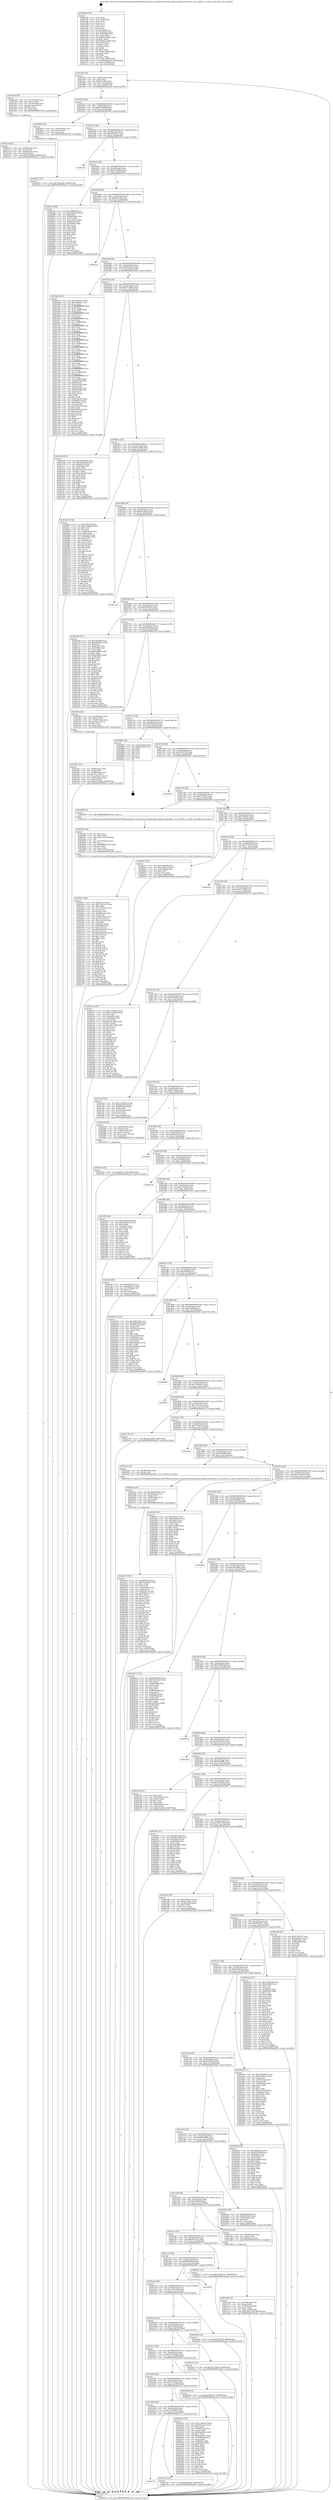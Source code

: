 digraph "0x401580" {
  label = "0x401580 (/mnt/c/Users/mathe/Desktop/tcc/POCII/binaries/extr_linuxdriversmediausbpvrusb2pvrusb2-hdw.c_ctrl_cx2341x_is_dirty_Final-ollvm.out::main(0))"
  labelloc = "t"
  node[shape=record]

  Entry [label="",width=0.3,height=0.3,shape=circle,fillcolor=black,style=filled]
  "0x4015f4" [label="{
     0x4015f4 [32]\l
     | [instrs]\l
     &nbsp;&nbsp;0x4015f4 \<+6\>: mov -0x90(%rbp),%eax\l
     &nbsp;&nbsp;0x4015fa \<+2\>: mov %eax,%ecx\l
     &nbsp;&nbsp;0x4015fc \<+6\>: sub $0x85c130fc,%ecx\l
     &nbsp;&nbsp;0x401602 \<+6\>: mov %eax,-0xa4(%rbp)\l
     &nbsp;&nbsp;0x401608 \<+6\>: mov %ecx,-0xa8(%rbp)\l
     &nbsp;&nbsp;0x40160e \<+6\>: je 0000000000401ea9 \<main+0x929\>\l
  }"]
  "0x401ea9" [label="{
     0x401ea9 [29]\l
     | [instrs]\l
     &nbsp;&nbsp;0x401ea9 \<+4\>: mov -0x70(%rbp),%rax\l
     &nbsp;&nbsp;0x401ead \<+6\>: movl $0x1,(%rax)\l
     &nbsp;&nbsp;0x401eb3 \<+4\>: mov -0x70(%rbp),%rax\l
     &nbsp;&nbsp;0x401eb7 \<+3\>: movslq (%rax),%rax\l
     &nbsp;&nbsp;0x401eba \<+4\>: shl $0x3,%rax\l
     &nbsp;&nbsp;0x401ebe \<+3\>: mov %rax,%rdi\l
     &nbsp;&nbsp;0x401ec1 \<+5\>: call 0000000000401050 \<malloc@plt\>\l
     | [calls]\l
     &nbsp;&nbsp;0x401050 \{1\} (unknown)\l
  }"]
  "0x401614" [label="{
     0x401614 [28]\l
     | [instrs]\l
     &nbsp;&nbsp;0x401614 \<+5\>: jmp 0000000000401619 \<main+0x99\>\l
     &nbsp;&nbsp;0x401619 \<+6\>: mov -0xa4(%rbp),%eax\l
     &nbsp;&nbsp;0x40161f \<+5\>: sub $0x8ea5bddf,%eax\l
     &nbsp;&nbsp;0x401624 \<+6\>: mov %eax,-0xac(%rbp)\l
     &nbsp;&nbsp;0x40162a \<+6\>: je 0000000000402626 \<main+0x10a6\>\l
  }"]
  Exit [label="",width=0.3,height=0.3,shape=circle,fillcolor=black,style=filled,peripheries=2]
  "0x402626" [label="{
     0x402626 [15]\l
     | [instrs]\l
     &nbsp;&nbsp;0x402626 \<+4\>: mov -0x68(%rbp),%rax\l
     &nbsp;&nbsp;0x40262a \<+3\>: mov (%rax),%rax\l
     &nbsp;&nbsp;0x40262d \<+3\>: mov %rax,%rdi\l
     &nbsp;&nbsp;0x402630 \<+5\>: call 0000000000401030 \<free@plt\>\l
     | [calls]\l
     &nbsp;&nbsp;0x401030 \{1\} (unknown)\l
  }"]
  "0x401630" [label="{
     0x401630 [28]\l
     | [instrs]\l
     &nbsp;&nbsp;0x401630 \<+5\>: jmp 0000000000401635 \<main+0xb5\>\l
     &nbsp;&nbsp;0x401635 \<+6\>: mov -0xa4(%rbp),%eax\l
     &nbsp;&nbsp;0x40163b \<+5\>: sub $0xa48e5d17,%eax\l
     &nbsp;&nbsp;0x401640 \<+6\>: mov %eax,-0xb0(%rbp)\l
     &nbsp;&nbsp;0x401646 \<+6\>: je 0000000000401d16 \<main+0x796\>\l
  }"]
  "0x401b70" [label="{
     0x401b70\l
  }", style=dashed]
  "0x401d16" [label="{
     0x401d16\l
  }", style=dashed]
  "0x40164c" [label="{
     0x40164c [28]\l
     | [instrs]\l
     &nbsp;&nbsp;0x40164c \<+5\>: jmp 0000000000401651 \<main+0xd1\>\l
     &nbsp;&nbsp;0x401651 \<+6\>: mov -0xa4(%rbp),%eax\l
     &nbsp;&nbsp;0x401657 \<+5\>: sub $0xa66c581d,%eax\l
     &nbsp;&nbsp;0x40165c \<+6\>: mov %eax,-0xb4(%rbp)\l
     &nbsp;&nbsp;0x401662 \<+6\>: je 00000000004027fe \<main+0x127e\>\l
  }"]
  "0x40275c" [label="{
     0x40275c [15]\l
     | [instrs]\l
     &nbsp;&nbsp;0x40275c \<+10\>: movl $0xdb59f81e,-0x90(%rbp)\l
     &nbsp;&nbsp;0x402766 \<+5\>: jmp 0000000000402a50 \<main+0x14d0\>\l
  }"]
  "0x4027fe" [label="{
     0x4027fe [99]\l
     | [instrs]\l
     &nbsp;&nbsp;0x4027fe \<+5\>: mov $0x3448a8f,%eax\l
     &nbsp;&nbsp;0x402803 \<+5\>: mov $0xe2b6ec58,%ecx\l
     &nbsp;&nbsp;0x402808 \<+2\>: xor %edx,%edx\l
     &nbsp;&nbsp;0x40280a \<+7\>: mov -0x88(%rbp),%rsi\l
     &nbsp;&nbsp;0x402811 \<+2\>: mov (%rsi),%edi\l
     &nbsp;&nbsp;0x402813 \<+3\>: mov %edi,-0x2c(%rbp)\l
     &nbsp;&nbsp;0x402816 \<+7\>: mov 0x40505c,%edi\l
     &nbsp;&nbsp;0x40281d \<+8\>: mov 0x405060,%r8d\l
     &nbsp;&nbsp;0x402825 \<+3\>: sub $0x1,%edx\l
     &nbsp;&nbsp;0x402828 \<+3\>: mov %edi,%r9d\l
     &nbsp;&nbsp;0x40282b \<+3\>: add %edx,%r9d\l
     &nbsp;&nbsp;0x40282e \<+4\>: imul %r9d,%edi\l
     &nbsp;&nbsp;0x402832 \<+3\>: and $0x1,%edi\l
     &nbsp;&nbsp;0x402835 \<+3\>: cmp $0x0,%edi\l
     &nbsp;&nbsp;0x402838 \<+4\>: sete %r10b\l
     &nbsp;&nbsp;0x40283c \<+4\>: cmp $0xa,%r8d\l
     &nbsp;&nbsp;0x402840 \<+4\>: setl %r11b\l
     &nbsp;&nbsp;0x402844 \<+3\>: mov %r10b,%bl\l
     &nbsp;&nbsp;0x402847 \<+3\>: and %r11b,%bl\l
     &nbsp;&nbsp;0x40284a \<+3\>: xor %r11b,%r10b\l
     &nbsp;&nbsp;0x40284d \<+3\>: or %r10b,%bl\l
     &nbsp;&nbsp;0x402850 \<+3\>: test $0x1,%bl\l
     &nbsp;&nbsp;0x402853 \<+3\>: cmovne %ecx,%eax\l
     &nbsp;&nbsp;0x402856 \<+6\>: mov %eax,-0x90(%rbp)\l
     &nbsp;&nbsp;0x40285c \<+5\>: jmp 0000000000402a50 \<main+0x14d0\>\l
  }"]
  "0x401668" [label="{
     0x401668 [28]\l
     | [instrs]\l
     &nbsp;&nbsp;0x401668 \<+5\>: jmp 000000000040166d \<main+0xed\>\l
     &nbsp;&nbsp;0x40166d \<+6\>: mov -0xa4(%rbp),%eax\l
     &nbsp;&nbsp;0x401673 \<+5\>: sub $0xa90ccfef,%eax\l
     &nbsp;&nbsp;0x401678 \<+6\>: mov %eax,-0xb8(%rbp)\l
     &nbsp;&nbsp;0x40167e \<+6\>: je 0000000000402a1c \<main+0x149c\>\l
  }"]
  "0x402635" [label="{
     0x402635 [15]\l
     | [instrs]\l
     &nbsp;&nbsp;0x402635 \<+10\>: movl $0x354c6a6a,-0x90(%rbp)\l
     &nbsp;&nbsp;0x40263f \<+5\>: jmp 0000000000402a50 \<main+0x14d0\>\l
  }"]
  "0x402a1c" [label="{
     0x402a1c\l
  }", style=dashed]
  "0x401684" [label="{
     0x401684 [28]\l
     | [instrs]\l
     &nbsp;&nbsp;0x401684 \<+5\>: jmp 0000000000401689 \<main+0x109\>\l
     &nbsp;&nbsp;0x401689 \<+6\>: mov -0xa4(%rbp),%eax\l
     &nbsp;&nbsp;0x40168f \<+5\>: sub $0xbddb0cc6,%eax\l
     &nbsp;&nbsp;0x401694 \<+6\>: mov %eax,-0xbc(%rbp)\l
     &nbsp;&nbsp;0x40169a \<+6\>: je 0000000000401bcb \<main+0x64b\>\l
  }"]
  "0x401b54" [label="{
     0x401b54 [28]\l
     | [instrs]\l
     &nbsp;&nbsp;0x401b54 \<+5\>: jmp 0000000000401b59 \<main+0x5d9\>\l
     &nbsp;&nbsp;0x401b59 \<+6\>: mov -0xa4(%rbp),%eax\l
     &nbsp;&nbsp;0x401b5f \<+5\>: sub $0x7ced0b19,%eax\l
     &nbsp;&nbsp;0x401b64 \<+6\>: mov %eax,-0x16c(%rbp)\l
     &nbsp;&nbsp;0x401b6a \<+6\>: je 000000000040275c \<main+0x11dc\>\l
  }"]
  "0x401bcb" [label="{
     0x401bcb [301]\l
     | [instrs]\l
     &nbsp;&nbsp;0x401bcb \<+5\>: mov $0xf176e557,%eax\l
     &nbsp;&nbsp;0x401bd0 \<+5\>: mov $0xc0be66c,%ecx\l
     &nbsp;&nbsp;0x401bd5 \<+3\>: mov %rsp,%rdx\l
     &nbsp;&nbsp;0x401bd8 \<+4\>: add $0xfffffffffffffff0,%rdx\l
     &nbsp;&nbsp;0x401bdc \<+3\>: mov %rdx,%rsp\l
     &nbsp;&nbsp;0x401bdf \<+7\>: mov %rdx,-0x88(%rbp)\l
     &nbsp;&nbsp;0x401be6 \<+3\>: mov %rsp,%rdx\l
     &nbsp;&nbsp;0x401be9 \<+4\>: add $0xfffffffffffffff0,%rdx\l
     &nbsp;&nbsp;0x401bed \<+3\>: mov %rdx,%rsp\l
     &nbsp;&nbsp;0x401bf0 \<+3\>: mov %rsp,%rsi\l
     &nbsp;&nbsp;0x401bf3 \<+4\>: add $0xfffffffffffffff0,%rsi\l
     &nbsp;&nbsp;0x401bf7 \<+3\>: mov %rsi,%rsp\l
     &nbsp;&nbsp;0x401bfa \<+4\>: mov %rsi,-0x80(%rbp)\l
     &nbsp;&nbsp;0x401bfe \<+3\>: mov %rsp,%rsi\l
     &nbsp;&nbsp;0x401c01 \<+4\>: add $0xfffffffffffffff0,%rsi\l
     &nbsp;&nbsp;0x401c05 \<+3\>: mov %rsi,%rsp\l
     &nbsp;&nbsp;0x401c08 \<+4\>: mov %rsi,-0x78(%rbp)\l
     &nbsp;&nbsp;0x401c0c \<+3\>: mov %rsp,%rsi\l
     &nbsp;&nbsp;0x401c0f \<+4\>: add $0xfffffffffffffff0,%rsi\l
     &nbsp;&nbsp;0x401c13 \<+3\>: mov %rsi,%rsp\l
     &nbsp;&nbsp;0x401c16 \<+4\>: mov %rsi,-0x70(%rbp)\l
     &nbsp;&nbsp;0x401c1a \<+3\>: mov %rsp,%rsi\l
     &nbsp;&nbsp;0x401c1d \<+4\>: add $0xfffffffffffffff0,%rsi\l
     &nbsp;&nbsp;0x401c21 \<+3\>: mov %rsi,%rsp\l
     &nbsp;&nbsp;0x401c24 \<+4\>: mov %rsi,-0x68(%rbp)\l
     &nbsp;&nbsp;0x401c28 \<+3\>: mov %rsp,%rsi\l
     &nbsp;&nbsp;0x401c2b \<+4\>: add $0xfffffffffffffff0,%rsi\l
     &nbsp;&nbsp;0x401c2f \<+3\>: mov %rsi,%rsp\l
     &nbsp;&nbsp;0x401c32 \<+4\>: mov %rsi,-0x60(%rbp)\l
     &nbsp;&nbsp;0x401c36 \<+3\>: mov %rsp,%rsi\l
     &nbsp;&nbsp;0x401c39 \<+4\>: add $0xfffffffffffffff0,%rsi\l
     &nbsp;&nbsp;0x401c3d \<+3\>: mov %rsi,%rsp\l
     &nbsp;&nbsp;0x401c40 \<+4\>: mov %rsi,-0x58(%rbp)\l
     &nbsp;&nbsp;0x401c44 \<+3\>: mov %rsp,%rsi\l
     &nbsp;&nbsp;0x401c47 \<+4\>: add $0xfffffffffffffff0,%rsi\l
     &nbsp;&nbsp;0x401c4b \<+3\>: mov %rsi,%rsp\l
     &nbsp;&nbsp;0x401c4e \<+4\>: mov %rsi,-0x50(%rbp)\l
     &nbsp;&nbsp;0x401c52 \<+3\>: mov %rsp,%rsi\l
     &nbsp;&nbsp;0x401c55 \<+4\>: add $0xfffffffffffffff0,%rsi\l
     &nbsp;&nbsp;0x401c59 \<+3\>: mov %rsi,%rsp\l
     &nbsp;&nbsp;0x401c5c \<+4\>: mov %rsi,-0x48(%rbp)\l
     &nbsp;&nbsp;0x401c60 \<+3\>: mov %rsp,%rsi\l
     &nbsp;&nbsp;0x401c63 \<+4\>: add $0xfffffffffffffff0,%rsi\l
     &nbsp;&nbsp;0x401c67 \<+3\>: mov %rsi,%rsp\l
     &nbsp;&nbsp;0x401c6a \<+4\>: mov %rsi,-0x40(%rbp)\l
     &nbsp;&nbsp;0x401c6e \<+7\>: mov -0x88(%rbp),%rsi\l
     &nbsp;&nbsp;0x401c75 \<+6\>: movl $0x0,(%rsi)\l
     &nbsp;&nbsp;0x401c7b \<+6\>: mov -0x94(%rbp),%edi\l
     &nbsp;&nbsp;0x401c81 \<+2\>: mov %edi,(%rdx)\l
     &nbsp;&nbsp;0x401c83 \<+4\>: mov -0x80(%rbp),%rsi\l
     &nbsp;&nbsp;0x401c87 \<+7\>: mov -0xa0(%rbp),%r8\l
     &nbsp;&nbsp;0x401c8e \<+3\>: mov %r8,(%rsi)\l
     &nbsp;&nbsp;0x401c91 \<+3\>: cmpl $0x2,(%rdx)\l
     &nbsp;&nbsp;0x401c94 \<+4\>: setne %r9b\l
     &nbsp;&nbsp;0x401c98 \<+4\>: and $0x1,%r9b\l
     &nbsp;&nbsp;0x401c9c \<+4\>: mov %r9b,-0x35(%rbp)\l
     &nbsp;&nbsp;0x401ca0 \<+8\>: mov 0x40505c,%r10d\l
     &nbsp;&nbsp;0x401ca8 \<+8\>: mov 0x405060,%r11d\l
     &nbsp;&nbsp;0x401cb0 \<+3\>: mov %r10d,%ebx\l
     &nbsp;&nbsp;0x401cb3 \<+6\>: sub $0x51f95ca5,%ebx\l
     &nbsp;&nbsp;0x401cb9 \<+3\>: sub $0x1,%ebx\l
     &nbsp;&nbsp;0x401cbc \<+6\>: add $0x51f95ca5,%ebx\l
     &nbsp;&nbsp;0x401cc2 \<+4\>: imul %ebx,%r10d\l
     &nbsp;&nbsp;0x401cc6 \<+4\>: and $0x1,%r10d\l
     &nbsp;&nbsp;0x401cca \<+4\>: cmp $0x0,%r10d\l
     &nbsp;&nbsp;0x401cce \<+4\>: sete %r9b\l
     &nbsp;&nbsp;0x401cd2 \<+4\>: cmp $0xa,%r11d\l
     &nbsp;&nbsp;0x401cd6 \<+4\>: setl %r14b\l
     &nbsp;&nbsp;0x401cda \<+3\>: mov %r9b,%r15b\l
     &nbsp;&nbsp;0x401cdd \<+3\>: and %r14b,%r15b\l
     &nbsp;&nbsp;0x401ce0 \<+3\>: xor %r14b,%r9b\l
     &nbsp;&nbsp;0x401ce3 \<+3\>: or %r9b,%r15b\l
     &nbsp;&nbsp;0x401ce6 \<+4\>: test $0x1,%r15b\l
     &nbsp;&nbsp;0x401cea \<+3\>: cmovne %ecx,%eax\l
     &nbsp;&nbsp;0x401ced \<+6\>: mov %eax,-0x90(%rbp)\l
     &nbsp;&nbsp;0x401cf3 \<+5\>: jmp 0000000000402a50 \<main+0x14d0\>\l
  }"]
  "0x4016a0" [label="{
     0x4016a0 [28]\l
     | [instrs]\l
     &nbsp;&nbsp;0x4016a0 \<+5\>: jmp 00000000004016a5 \<main+0x125\>\l
     &nbsp;&nbsp;0x4016a5 \<+6\>: mov -0xa4(%rbp),%eax\l
     &nbsp;&nbsp;0x4016ab \<+5\>: sub $0xcf11d9c6,%eax\l
     &nbsp;&nbsp;0x4016b0 \<+6\>: mov %eax,-0xc0(%rbp)\l
     &nbsp;&nbsp;0x4016b6 \<+6\>: je 00000000004021b6 \<main+0xc36\>\l
  }"]
  "0x4025a5" [label="{
     0x4025a5 [114]\l
     | [instrs]\l
     &nbsp;&nbsp;0x4025a5 \<+5\>: mov $0x11e40ae3,%eax\l
     &nbsp;&nbsp;0x4025aa \<+5\>: mov $0x630c55cc,%ecx\l
     &nbsp;&nbsp;0x4025af \<+2\>: xor %edx,%edx\l
     &nbsp;&nbsp;0x4025b1 \<+4\>: mov -0x40(%rbp),%rsi\l
     &nbsp;&nbsp;0x4025b5 \<+2\>: mov (%rsi),%edi\l
     &nbsp;&nbsp;0x4025b7 \<+6\>: sub $0xb9aa461a,%edi\l
     &nbsp;&nbsp;0x4025bd \<+3\>: add $0x1,%edi\l
     &nbsp;&nbsp;0x4025c0 \<+6\>: add $0xb9aa461a,%edi\l
     &nbsp;&nbsp;0x4025c6 \<+4\>: mov -0x40(%rbp),%rsi\l
     &nbsp;&nbsp;0x4025ca \<+2\>: mov %edi,(%rsi)\l
     &nbsp;&nbsp;0x4025cc \<+7\>: mov 0x40505c,%edi\l
     &nbsp;&nbsp;0x4025d3 \<+8\>: mov 0x405060,%r8d\l
     &nbsp;&nbsp;0x4025db \<+3\>: sub $0x1,%edx\l
     &nbsp;&nbsp;0x4025de \<+3\>: mov %edi,%r9d\l
     &nbsp;&nbsp;0x4025e1 \<+3\>: add %edx,%r9d\l
     &nbsp;&nbsp;0x4025e4 \<+4\>: imul %r9d,%edi\l
     &nbsp;&nbsp;0x4025e8 \<+3\>: and $0x1,%edi\l
     &nbsp;&nbsp;0x4025eb \<+3\>: cmp $0x0,%edi\l
     &nbsp;&nbsp;0x4025ee \<+4\>: sete %r10b\l
     &nbsp;&nbsp;0x4025f2 \<+4\>: cmp $0xa,%r8d\l
     &nbsp;&nbsp;0x4025f6 \<+4\>: setl %r11b\l
     &nbsp;&nbsp;0x4025fa \<+3\>: mov %r10b,%bl\l
     &nbsp;&nbsp;0x4025fd \<+3\>: and %r11b,%bl\l
     &nbsp;&nbsp;0x402600 \<+3\>: xor %r11b,%r10b\l
     &nbsp;&nbsp;0x402603 \<+3\>: or %r10b,%bl\l
     &nbsp;&nbsp;0x402606 \<+3\>: test $0x1,%bl\l
     &nbsp;&nbsp;0x402609 \<+3\>: cmovne %ecx,%eax\l
     &nbsp;&nbsp;0x40260c \<+6\>: mov %eax,-0x90(%rbp)\l
     &nbsp;&nbsp;0x402612 \<+5\>: jmp 0000000000402a50 \<main+0x14d0\>\l
  }"]
  "0x4021b6" [label="{
     0x4021b6 [91]\l
     | [instrs]\l
     &nbsp;&nbsp;0x4021b6 \<+5\>: mov $0x203685dd,%eax\l
     &nbsp;&nbsp;0x4021bb \<+5\>: mov $0x1d91dd42,%ecx\l
     &nbsp;&nbsp;0x4021c0 \<+7\>: mov 0x40505c,%edx\l
     &nbsp;&nbsp;0x4021c7 \<+7\>: mov 0x405060,%esi\l
     &nbsp;&nbsp;0x4021ce \<+2\>: mov %edx,%edi\l
     &nbsp;&nbsp;0x4021d0 \<+6\>: add $0x1e34a3a5,%edi\l
     &nbsp;&nbsp;0x4021d6 \<+3\>: sub $0x1,%edi\l
     &nbsp;&nbsp;0x4021d9 \<+6\>: sub $0x1e34a3a5,%edi\l
     &nbsp;&nbsp;0x4021df \<+3\>: imul %edi,%edx\l
     &nbsp;&nbsp;0x4021e2 \<+3\>: and $0x1,%edx\l
     &nbsp;&nbsp;0x4021e5 \<+3\>: cmp $0x0,%edx\l
     &nbsp;&nbsp;0x4021e8 \<+4\>: sete %r8b\l
     &nbsp;&nbsp;0x4021ec \<+3\>: cmp $0xa,%esi\l
     &nbsp;&nbsp;0x4021ef \<+4\>: setl %r9b\l
     &nbsp;&nbsp;0x4021f3 \<+3\>: mov %r8b,%r10b\l
     &nbsp;&nbsp;0x4021f6 \<+3\>: and %r9b,%r10b\l
     &nbsp;&nbsp;0x4021f9 \<+3\>: xor %r9b,%r8b\l
     &nbsp;&nbsp;0x4021fc \<+3\>: or %r8b,%r10b\l
     &nbsp;&nbsp;0x4021ff \<+4\>: test $0x1,%r10b\l
     &nbsp;&nbsp;0x402203 \<+3\>: cmovne %ecx,%eax\l
     &nbsp;&nbsp;0x402206 \<+6\>: mov %eax,-0x90(%rbp)\l
     &nbsp;&nbsp;0x40220c \<+5\>: jmp 0000000000402a50 \<main+0x14d0\>\l
  }"]
  "0x4016bc" [label="{
     0x4016bc [28]\l
     | [instrs]\l
     &nbsp;&nbsp;0x4016bc \<+5\>: jmp 00000000004016c1 \<main+0x141\>\l
     &nbsp;&nbsp;0x4016c1 \<+6\>: mov -0xa4(%rbp),%eax\l
     &nbsp;&nbsp;0x4016c7 \<+5\>: sub $0xd0a1e469,%eax\l
     &nbsp;&nbsp;0x4016cc \<+6\>: mov %eax,-0xc4(%rbp)\l
     &nbsp;&nbsp;0x4016d2 \<+6\>: je 00000000004026c2 \<main+0x1142\>\l
  }"]
  "0x402503" [label="{
     0x402503 [15]\l
     | [instrs]\l
     &nbsp;&nbsp;0x402503 \<+10\>: movl $0xf207176f,-0x90(%rbp)\l
     &nbsp;&nbsp;0x40250d \<+5\>: jmp 0000000000402a50 \<main+0x14d0\>\l
  }"]
  "0x4026c2" [label="{
     0x4026c2 [154]\l
     | [instrs]\l
     &nbsp;&nbsp;0x4026c2 \<+5\>: mov $0xa90ccfef,%eax\l
     &nbsp;&nbsp;0x4026c7 \<+5\>: mov $0x7ced0b19,%ecx\l
     &nbsp;&nbsp;0x4026cc \<+2\>: mov $0x1,%dl\l
     &nbsp;&nbsp;0x4026ce \<+2\>: xor %esi,%esi\l
     &nbsp;&nbsp;0x4026d0 \<+7\>: mov -0x88(%rbp),%rdi\l
     &nbsp;&nbsp;0x4026d7 \<+6\>: movl $0x0,(%rdi)\l
     &nbsp;&nbsp;0x4026dd \<+8\>: mov 0x40505c,%r8d\l
     &nbsp;&nbsp;0x4026e5 \<+8\>: mov 0x405060,%r9d\l
     &nbsp;&nbsp;0x4026ed \<+3\>: sub $0x1,%esi\l
     &nbsp;&nbsp;0x4026f0 \<+3\>: mov %r8d,%r10d\l
     &nbsp;&nbsp;0x4026f3 \<+3\>: add %esi,%r10d\l
     &nbsp;&nbsp;0x4026f6 \<+4\>: imul %r10d,%r8d\l
     &nbsp;&nbsp;0x4026fa \<+4\>: and $0x1,%r8d\l
     &nbsp;&nbsp;0x4026fe \<+4\>: cmp $0x0,%r8d\l
     &nbsp;&nbsp;0x402702 \<+4\>: sete %r11b\l
     &nbsp;&nbsp;0x402706 \<+4\>: cmp $0xa,%r9d\l
     &nbsp;&nbsp;0x40270a \<+3\>: setl %bl\l
     &nbsp;&nbsp;0x40270d \<+3\>: mov %r11b,%r14b\l
     &nbsp;&nbsp;0x402710 \<+4\>: xor $0xff,%r14b\l
     &nbsp;&nbsp;0x402714 \<+3\>: mov %bl,%r15b\l
     &nbsp;&nbsp;0x402717 \<+4\>: xor $0xff,%r15b\l
     &nbsp;&nbsp;0x40271b \<+3\>: xor $0x1,%dl\l
     &nbsp;&nbsp;0x40271e \<+3\>: mov %r14b,%r12b\l
     &nbsp;&nbsp;0x402721 \<+4\>: and $0xff,%r12b\l
     &nbsp;&nbsp;0x402725 \<+3\>: and %dl,%r11b\l
     &nbsp;&nbsp;0x402728 \<+3\>: mov %r15b,%r13b\l
     &nbsp;&nbsp;0x40272b \<+4\>: and $0xff,%r13b\l
     &nbsp;&nbsp;0x40272f \<+2\>: and %dl,%bl\l
     &nbsp;&nbsp;0x402731 \<+3\>: or %r11b,%r12b\l
     &nbsp;&nbsp;0x402734 \<+3\>: or %bl,%r13b\l
     &nbsp;&nbsp;0x402737 \<+3\>: xor %r13b,%r12b\l
     &nbsp;&nbsp;0x40273a \<+3\>: or %r15b,%r14b\l
     &nbsp;&nbsp;0x40273d \<+4\>: xor $0xff,%r14b\l
     &nbsp;&nbsp;0x402741 \<+3\>: or $0x1,%dl\l
     &nbsp;&nbsp;0x402744 \<+3\>: and %dl,%r14b\l
     &nbsp;&nbsp;0x402747 \<+3\>: or %r14b,%r12b\l
     &nbsp;&nbsp;0x40274a \<+4\>: test $0x1,%r12b\l
     &nbsp;&nbsp;0x40274e \<+3\>: cmovne %ecx,%eax\l
     &nbsp;&nbsp;0x402751 \<+6\>: mov %eax,-0x90(%rbp)\l
     &nbsp;&nbsp;0x402757 \<+5\>: jmp 0000000000402a50 \<main+0x14d0\>\l
  }"]
  "0x4016d8" [label="{
     0x4016d8 [28]\l
     | [instrs]\l
     &nbsp;&nbsp;0x4016d8 \<+5\>: jmp 00000000004016dd \<main+0x15d\>\l
     &nbsp;&nbsp;0x4016dd \<+6\>: mov -0xa4(%rbp),%eax\l
     &nbsp;&nbsp;0x4016e3 \<+5\>: sub $0xd51a40a9,%eax\l
     &nbsp;&nbsp;0x4016e8 \<+6\>: mov %eax,-0xc8(%rbp)\l
     &nbsp;&nbsp;0x4016ee \<+6\>: je 0000000000401e4e \<main+0x8ce\>\l
  }"]
  "0x401b38" [label="{
     0x401b38 [28]\l
     | [instrs]\l
     &nbsp;&nbsp;0x401b38 \<+5\>: jmp 0000000000401b3d \<main+0x5bd\>\l
     &nbsp;&nbsp;0x401b3d \<+6\>: mov -0xa4(%rbp),%eax\l
     &nbsp;&nbsp;0x401b43 \<+5\>: sub $0x7c2c0b22,%eax\l
     &nbsp;&nbsp;0x401b48 \<+6\>: mov %eax,-0x168(%rbp)\l
     &nbsp;&nbsp;0x401b4e \<+6\>: je 00000000004025a5 \<main+0x1025\>\l
  }"]
  "0x401e4e" [label="{
     0x401e4e\l
  }", style=dashed]
  "0x4016f4" [label="{
     0x4016f4 [28]\l
     | [instrs]\l
     &nbsp;&nbsp;0x4016f4 \<+5\>: jmp 00000000004016f9 \<main+0x179\>\l
     &nbsp;&nbsp;0x4016f9 \<+6\>: mov -0xa4(%rbp),%eax\l
     &nbsp;&nbsp;0x4016ff \<+5\>: sub $0xdb59f81e,%eax\l
     &nbsp;&nbsp;0x401704 \<+6\>: mov %eax,-0xcc(%rbp)\l
     &nbsp;&nbsp;0x40170a \<+6\>: je 000000000040276b \<main+0x11eb\>\l
  }"]
  "0x4023b9" [label="{
     0x4023b9 [15]\l
     | [instrs]\l
     &nbsp;&nbsp;0x4023b9 \<+10\>: movl $0x43bb8737,-0x90(%rbp)\l
     &nbsp;&nbsp;0x4023c3 \<+5\>: jmp 0000000000402a50 \<main+0x14d0\>\l
  }"]
  "0x40276b" [label="{
     0x40276b [147]\l
     | [instrs]\l
     &nbsp;&nbsp;0x40276b \<+5\>: mov $0x3448a8f,%eax\l
     &nbsp;&nbsp;0x402770 \<+5\>: mov $0xa66c581d,%ecx\l
     &nbsp;&nbsp;0x402775 \<+2\>: mov $0x1,%dl\l
     &nbsp;&nbsp;0x402777 \<+7\>: mov 0x40505c,%esi\l
     &nbsp;&nbsp;0x40277e \<+7\>: mov 0x405060,%edi\l
     &nbsp;&nbsp;0x402785 \<+3\>: mov %esi,%r8d\l
     &nbsp;&nbsp;0x402788 \<+7\>: sub $0x81dfff2a,%r8d\l
     &nbsp;&nbsp;0x40278f \<+4\>: sub $0x1,%r8d\l
     &nbsp;&nbsp;0x402793 \<+7\>: add $0x81dfff2a,%r8d\l
     &nbsp;&nbsp;0x40279a \<+4\>: imul %r8d,%esi\l
     &nbsp;&nbsp;0x40279e \<+3\>: and $0x1,%esi\l
     &nbsp;&nbsp;0x4027a1 \<+3\>: cmp $0x0,%esi\l
     &nbsp;&nbsp;0x4027a4 \<+4\>: sete %r9b\l
     &nbsp;&nbsp;0x4027a8 \<+3\>: cmp $0xa,%edi\l
     &nbsp;&nbsp;0x4027ab \<+4\>: setl %r10b\l
     &nbsp;&nbsp;0x4027af \<+3\>: mov %r9b,%r11b\l
     &nbsp;&nbsp;0x4027b2 \<+4\>: xor $0xff,%r11b\l
     &nbsp;&nbsp;0x4027b6 \<+3\>: mov %r10b,%bl\l
     &nbsp;&nbsp;0x4027b9 \<+3\>: xor $0xff,%bl\l
     &nbsp;&nbsp;0x4027bc \<+3\>: xor $0x1,%dl\l
     &nbsp;&nbsp;0x4027bf \<+3\>: mov %r11b,%r14b\l
     &nbsp;&nbsp;0x4027c2 \<+4\>: and $0xff,%r14b\l
     &nbsp;&nbsp;0x4027c6 \<+3\>: and %dl,%r9b\l
     &nbsp;&nbsp;0x4027c9 \<+3\>: mov %bl,%r15b\l
     &nbsp;&nbsp;0x4027cc \<+4\>: and $0xff,%r15b\l
     &nbsp;&nbsp;0x4027d0 \<+3\>: and %dl,%r10b\l
     &nbsp;&nbsp;0x4027d3 \<+3\>: or %r9b,%r14b\l
     &nbsp;&nbsp;0x4027d6 \<+3\>: or %r10b,%r15b\l
     &nbsp;&nbsp;0x4027d9 \<+3\>: xor %r15b,%r14b\l
     &nbsp;&nbsp;0x4027dc \<+3\>: or %bl,%r11b\l
     &nbsp;&nbsp;0x4027df \<+4\>: xor $0xff,%r11b\l
     &nbsp;&nbsp;0x4027e3 \<+3\>: or $0x1,%dl\l
     &nbsp;&nbsp;0x4027e6 \<+3\>: and %dl,%r11b\l
     &nbsp;&nbsp;0x4027e9 \<+3\>: or %r11b,%r14b\l
     &nbsp;&nbsp;0x4027ec \<+4\>: test $0x1,%r14b\l
     &nbsp;&nbsp;0x4027f0 \<+3\>: cmovne %ecx,%eax\l
     &nbsp;&nbsp;0x4027f3 \<+6\>: mov %eax,-0x90(%rbp)\l
     &nbsp;&nbsp;0x4027f9 \<+5\>: jmp 0000000000402a50 \<main+0x14d0\>\l
  }"]
  "0x401710" [label="{
     0x401710 [28]\l
     | [instrs]\l
     &nbsp;&nbsp;0x401710 \<+5\>: jmp 0000000000401715 \<main+0x195\>\l
     &nbsp;&nbsp;0x401715 \<+6\>: mov -0xa4(%rbp),%eax\l
     &nbsp;&nbsp;0x40171b \<+5\>: sub $0xdd2b3ea8,%eax\l
     &nbsp;&nbsp;0x401720 \<+6\>: mov %eax,-0xd0(%rbp)\l
     &nbsp;&nbsp;0x401726 \<+6\>: je 0000000000401f0a \<main+0x98a\>\l
  }"]
  "0x402317" [label="{
     0x402317 [162]\l
     | [instrs]\l
     &nbsp;&nbsp;0x402317 \<+5\>: mov $0x6fb85a59,%esi\l
     &nbsp;&nbsp;0x40231c \<+5\>: mov $0x7b9e36e6,%edx\l
     &nbsp;&nbsp;0x402321 \<+3\>: mov $0x1,%r8b\l
     &nbsp;&nbsp;0x402324 \<+3\>: xor %r9d,%r9d\l
     &nbsp;&nbsp;0x402327 \<+4\>: mov -0x40(%rbp),%rcx\l
     &nbsp;&nbsp;0x40232b \<+6\>: movl $0x0,(%rcx)\l
     &nbsp;&nbsp;0x402331 \<+8\>: mov 0x40505c,%r10d\l
     &nbsp;&nbsp;0x402339 \<+8\>: mov 0x405060,%r11d\l
     &nbsp;&nbsp;0x402341 \<+4\>: sub $0x1,%r9d\l
     &nbsp;&nbsp;0x402345 \<+3\>: mov %r10d,%ebx\l
     &nbsp;&nbsp;0x402348 \<+3\>: add %r9d,%ebx\l
     &nbsp;&nbsp;0x40234b \<+4\>: imul %ebx,%r10d\l
     &nbsp;&nbsp;0x40234f \<+4\>: and $0x1,%r10d\l
     &nbsp;&nbsp;0x402353 \<+4\>: cmp $0x0,%r10d\l
     &nbsp;&nbsp;0x402357 \<+4\>: sete %r14b\l
     &nbsp;&nbsp;0x40235b \<+4\>: cmp $0xa,%r11d\l
     &nbsp;&nbsp;0x40235f \<+4\>: setl %r15b\l
     &nbsp;&nbsp;0x402363 \<+3\>: mov %r14b,%r12b\l
     &nbsp;&nbsp;0x402366 \<+4\>: xor $0xff,%r12b\l
     &nbsp;&nbsp;0x40236a \<+3\>: mov %r15b,%r13b\l
     &nbsp;&nbsp;0x40236d \<+4\>: xor $0xff,%r13b\l
     &nbsp;&nbsp;0x402371 \<+4\>: xor $0x1,%r8b\l
     &nbsp;&nbsp;0x402375 \<+3\>: mov %r12b,%cl\l
     &nbsp;&nbsp;0x402378 \<+3\>: and $0xff,%cl\l
     &nbsp;&nbsp;0x40237b \<+3\>: and %r8b,%r14b\l
     &nbsp;&nbsp;0x40237e \<+3\>: mov %r13b,%dil\l
     &nbsp;&nbsp;0x402381 \<+4\>: and $0xff,%dil\l
     &nbsp;&nbsp;0x402385 \<+3\>: and %r8b,%r15b\l
     &nbsp;&nbsp;0x402388 \<+3\>: or %r14b,%cl\l
     &nbsp;&nbsp;0x40238b \<+3\>: or %r15b,%dil\l
     &nbsp;&nbsp;0x40238e \<+3\>: xor %dil,%cl\l
     &nbsp;&nbsp;0x402391 \<+3\>: or %r13b,%r12b\l
     &nbsp;&nbsp;0x402394 \<+4\>: xor $0xff,%r12b\l
     &nbsp;&nbsp;0x402398 \<+4\>: or $0x1,%r8b\l
     &nbsp;&nbsp;0x40239c \<+3\>: and %r8b,%r12b\l
     &nbsp;&nbsp;0x40239f \<+3\>: or %r12b,%cl\l
     &nbsp;&nbsp;0x4023a2 \<+3\>: test $0x1,%cl\l
     &nbsp;&nbsp;0x4023a5 \<+3\>: cmovne %edx,%esi\l
     &nbsp;&nbsp;0x4023a8 \<+6\>: mov %esi,-0x90(%rbp)\l
     &nbsp;&nbsp;0x4023ae \<+6\>: mov %eax,-0x17c(%rbp)\l
     &nbsp;&nbsp;0x4023b4 \<+5\>: jmp 0000000000402a50 \<main+0x14d0\>\l
  }"]
  "0x401f0a" [label="{
     0x401f0a [29]\l
     | [instrs]\l
     &nbsp;&nbsp;0x401f0a \<+4\>: mov -0x58(%rbp),%rax\l
     &nbsp;&nbsp;0x401f0e \<+6\>: movl $0x1,(%rax)\l
     &nbsp;&nbsp;0x401f14 \<+4\>: mov -0x58(%rbp),%rax\l
     &nbsp;&nbsp;0x401f18 \<+3\>: movslq (%rax),%rax\l
     &nbsp;&nbsp;0x401f1b \<+4\>: shl $0x3,%rax\l
     &nbsp;&nbsp;0x401f1f \<+3\>: mov %rax,%rdi\l
     &nbsp;&nbsp;0x401f22 \<+5\>: call 0000000000401050 \<malloc@plt\>\l
     | [calls]\l
     &nbsp;&nbsp;0x401050 \{1\} (unknown)\l
  }"]
  "0x40172c" [label="{
     0x40172c [28]\l
     | [instrs]\l
     &nbsp;&nbsp;0x40172c \<+5\>: jmp 0000000000401731 \<main+0x1b1\>\l
     &nbsp;&nbsp;0x401731 \<+6\>: mov -0xa4(%rbp),%eax\l
     &nbsp;&nbsp;0x401737 \<+5\>: sub $0xe2b6ec58,%eax\l
     &nbsp;&nbsp;0x40173c \<+6\>: mov %eax,-0xd4(%rbp)\l
     &nbsp;&nbsp;0x401742 \<+6\>: je 0000000000402861 \<main+0x12e1\>\l
  }"]
  "0x4022fa" [label="{
     0x4022fa [29]\l
     | [instrs]\l
     &nbsp;&nbsp;0x4022fa \<+10\>: movabs $0x4030b6,%rdi\l
     &nbsp;&nbsp;0x402304 \<+4\>: mov -0x48(%rbp),%rcx\l
     &nbsp;&nbsp;0x402308 \<+2\>: mov %eax,(%rcx)\l
     &nbsp;&nbsp;0x40230a \<+4\>: mov -0x48(%rbp),%rcx\l
     &nbsp;&nbsp;0x40230e \<+2\>: mov (%rcx),%esi\l
     &nbsp;&nbsp;0x402310 \<+2\>: mov $0x0,%al\l
     &nbsp;&nbsp;0x402312 \<+5\>: call 0000000000401040 \<printf@plt\>\l
     | [calls]\l
     &nbsp;&nbsp;0x401040 \{1\} (unknown)\l
  }"]
  "0x402861" [label="{
     0x402861 [18]\l
     | [instrs]\l
     &nbsp;&nbsp;0x402861 \<+3\>: mov -0x2c(%rbp),%eax\l
     &nbsp;&nbsp;0x402864 \<+4\>: lea -0x28(%rbp),%rsp\l
     &nbsp;&nbsp;0x402868 \<+1\>: pop %rbx\l
     &nbsp;&nbsp;0x402869 \<+2\>: pop %r12\l
     &nbsp;&nbsp;0x40286b \<+2\>: pop %r13\l
     &nbsp;&nbsp;0x40286d \<+2\>: pop %r14\l
     &nbsp;&nbsp;0x40286f \<+2\>: pop %r15\l
     &nbsp;&nbsp;0x402871 \<+1\>: pop %rbp\l
     &nbsp;&nbsp;0x402872 \<+1\>: ret\l
  }"]
  "0x401748" [label="{
     0x401748 [28]\l
     | [instrs]\l
     &nbsp;&nbsp;0x401748 \<+5\>: jmp 000000000040174d \<main+0x1cd\>\l
     &nbsp;&nbsp;0x40174d \<+6\>: mov -0xa4(%rbp),%eax\l
     &nbsp;&nbsp;0x401753 \<+5\>: sub $0xe5e05705,%eax\l
     &nbsp;&nbsp;0x401758 \<+6\>: mov %eax,-0xd8(%rbp)\l
     &nbsp;&nbsp;0x40175e \<+6\>: je 0000000000402653 \<main+0x10d3\>\l
  }"]
  "0x401b1c" [label="{
     0x401b1c [28]\l
     | [instrs]\l
     &nbsp;&nbsp;0x401b1c \<+5\>: jmp 0000000000401b21 \<main+0x5a1\>\l
     &nbsp;&nbsp;0x401b21 \<+6\>: mov -0xa4(%rbp),%eax\l
     &nbsp;&nbsp;0x401b27 \<+5\>: sub $0x7b9e36e6,%eax\l
     &nbsp;&nbsp;0x401b2c \<+6\>: mov %eax,-0x164(%rbp)\l
     &nbsp;&nbsp;0x401b32 \<+6\>: je 00000000004023b9 \<main+0xe39\>\l
  }"]
  "0x402653" [label="{
     0x402653\l
  }", style=dashed]
  "0x401764" [label="{
     0x401764 [28]\l
     | [instrs]\l
     &nbsp;&nbsp;0x401764 \<+5\>: jmp 0000000000401769 \<main+0x1e9\>\l
     &nbsp;&nbsp;0x401769 \<+6\>: mov -0xa4(%rbp),%eax\l
     &nbsp;&nbsp;0x40176f \<+5\>: sub $0xe705fbcd,%eax\l
     &nbsp;&nbsp;0x401774 \<+6\>: mov %eax,-0xdc(%rbp)\l
     &nbsp;&nbsp;0x40177a \<+6\>: je 0000000000402090 \<main+0xb10\>\l
  }"]
  "0x4021a7" [label="{
     0x4021a7 [15]\l
     | [instrs]\l
     &nbsp;&nbsp;0x4021a7 \<+10\>: movl $0xcf11d9c6,-0x90(%rbp)\l
     &nbsp;&nbsp;0x4021b1 \<+5\>: jmp 0000000000402a50 \<main+0x14d0\>\l
  }"]
  "0x402090" [label="{
     0x402090 [5]\l
     | [instrs]\l
     &nbsp;&nbsp;0x402090 \<+5\>: call 0000000000401160 \<next_i\>\l
     | [calls]\l
     &nbsp;&nbsp;0x401160 \{1\} (/mnt/c/Users/mathe/Desktop/tcc/POCII/binaries/extr_linuxdriversmediausbpvrusb2pvrusb2-hdw.c_ctrl_cx2341x_is_dirty_Final-ollvm.out::next_i)\l
  }"]
  "0x401780" [label="{
     0x401780 [28]\l
     | [instrs]\l
     &nbsp;&nbsp;0x401780 \<+5\>: jmp 0000000000401785 \<main+0x205\>\l
     &nbsp;&nbsp;0x401785 \<+6\>: mov -0xa4(%rbp),%eax\l
     &nbsp;&nbsp;0x40178b \<+5\>: sub $0xec285e2c,%eax\l
     &nbsp;&nbsp;0x401790 \<+6\>: mov %eax,-0xe0(%rbp)\l
     &nbsp;&nbsp;0x401796 \<+6\>: je 0000000000402017 \<main+0xa97\>\l
  }"]
  "0x401b00" [label="{
     0x401b00 [28]\l
     | [instrs]\l
     &nbsp;&nbsp;0x401b00 \<+5\>: jmp 0000000000401b05 \<main+0x585\>\l
     &nbsp;&nbsp;0x401b05 \<+6\>: mov -0xa4(%rbp),%eax\l
     &nbsp;&nbsp;0x401b0b \<+5\>: sub $0x7ae9fcdf,%eax\l
     &nbsp;&nbsp;0x401b10 \<+6\>: mov %eax,-0x160(%rbp)\l
     &nbsp;&nbsp;0x401b16 \<+6\>: je 00000000004021a7 \<main+0xc27\>\l
  }"]
  "0x402017" [label="{
     0x402017 [30]\l
     | [instrs]\l
     &nbsp;&nbsp;0x402017 \<+5\>: mov $0x7ae9fcdf,%eax\l
     &nbsp;&nbsp;0x40201c \<+5\>: mov $0x18c8a2cd,%ecx\l
     &nbsp;&nbsp;0x402021 \<+3\>: mov -0x2e(%rbp),%dl\l
     &nbsp;&nbsp;0x402024 \<+3\>: test $0x1,%dl\l
     &nbsp;&nbsp;0x402027 \<+3\>: cmovne %ecx,%eax\l
     &nbsp;&nbsp;0x40202a \<+6\>: mov %eax,-0x90(%rbp)\l
     &nbsp;&nbsp;0x402030 \<+5\>: jmp 0000000000402a50 \<main+0x14d0\>\l
  }"]
  "0x40179c" [label="{
     0x40179c [28]\l
     | [instrs]\l
     &nbsp;&nbsp;0x40179c \<+5\>: jmp 00000000004017a1 \<main+0x221\>\l
     &nbsp;&nbsp;0x4017a1 \<+6\>: mov -0xa4(%rbp),%eax\l
     &nbsp;&nbsp;0x4017a7 \<+5\>: sub $0xf176e557,%eax\l
     &nbsp;&nbsp;0x4017ac \<+6\>: mov %eax,-0xe4(%rbp)\l
     &nbsp;&nbsp;0x4017b2 \<+6\>: je 0000000000402873 \<main+0x12f3\>\l
  }"]
  "0x402284" [label="{
     0x402284 [15]\l
     | [instrs]\l
     &nbsp;&nbsp;0x402284 \<+10\>: movl $0xf70cdd65,-0x90(%rbp)\l
     &nbsp;&nbsp;0x40228e \<+5\>: jmp 0000000000402a50 \<main+0x14d0\>\l
  }"]
  "0x402873" [label="{
     0x402873\l
  }", style=dashed]
  "0x4017b8" [label="{
     0x4017b8 [28]\l
     | [instrs]\l
     &nbsp;&nbsp;0x4017b8 \<+5\>: jmp 00000000004017bd \<main+0x23d\>\l
     &nbsp;&nbsp;0x4017bd \<+6\>: mov -0xa4(%rbp),%eax\l
     &nbsp;&nbsp;0x4017c3 \<+5\>: sub $0xf207176f,%eax\l
     &nbsp;&nbsp;0x4017c8 \<+6\>: mov %eax,-0xe8(%rbp)\l
     &nbsp;&nbsp;0x4017ce \<+6\>: je 0000000000402512 \<main+0xf92\>\l
  }"]
  "0x401ae4" [label="{
     0x401ae4 [28]\l
     | [instrs]\l
     &nbsp;&nbsp;0x401ae4 \<+5\>: jmp 0000000000401ae9 \<main+0x569\>\l
     &nbsp;&nbsp;0x401ae9 \<+6\>: mov -0xa4(%rbp),%eax\l
     &nbsp;&nbsp;0x401aef \<+5\>: sub $0x72d51bdd,%eax\l
     &nbsp;&nbsp;0x401af4 \<+6\>: mov %eax,-0x15c(%rbp)\l
     &nbsp;&nbsp;0x401afa \<+6\>: je 0000000000402284 \<main+0xd04\>\l
  }"]
  "0x402512" [label="{
     0x402512 [147]\l
     | [instrs]\l
     &nbsp;&nbsp;0x402512 \<+5\>: mov $0x11e40ae3,%eax\l
     &nbsp;&nbsp;0x402517 \<+5\>: mov $0x7c2c0b22,%ecx\l
     &nbsp;&nbsp;0x40251c \<+2\>: mov $0x1,%dl\l
     &nbsp;&nbsp;0x40251e \<+7\>: mov 0x40505c,%esi\l
     &nbsp;&nbsp;0x402525 \<+7\>: mov 0x405060,%edi\l
     &nbsp;&nbsp;0x40252c \<+3\>: mov %esi,%r8d\l
     &nbsp;&nbsp;0x40252f \<+7\>: add $0x10b110fb,%r8d\l
     &nbsp;&nbsp;0x402536 \<+4\>: sub $0x1,%r8d\l
     &nbsp;&nbsp;0x40253a \<+7\>: sub $0x10b110fb,%r8d\l
     &nbsp;&nbsp;0x402541 \<+4\>: imul %r8d,%esi\l
     &nbsp;&nbsp;0x402545 \<+3\>: and $0x1,%esi\l
     &nbsp;&nbsp;0x402548 \<+3\>: cmp $0x0,%esi\l
     &nbsp;&nbsp;0x40254b \<+4\>: sete %r9b\l
     &nbsp;&nbsp;0x40254f \<+3\>: cmp $0xa,%edi\l
     &nbsp;&nbsp;0x402552 \<+4\>: setl %r10b\l
     &nbsp;&nbsp;0x402556 \<+3\>: mov %r9b,%r11b\l
     &nbsp;&nbsp;0x402559 \<+4\>: xor $0xff,%r11b\l
     &nbsp;&nbsp;0x40255d \<+3\>: mov %r10b,%bl\l
     &nbsp;&nbsp;0x402560 \<+3\>: xor $0xff,%bl\l
     &nbsp;&nbsp;0x402563 \<+3\>: xor $0x0,%dl\l
     &nbsp;&nbsp;0x402566 \<+3\>: mov %r11b,%r14b\l
     &nbsp;&nbsp;0x402569 \<+4\>: and $0x0,%r14b\l
     &nbsp;&nbsp;0x40256d \<+3\>: and %dl,%r9b\l
     &nbsp;&nbsp;0x402570 \<+3\>: mov %bl,%r15b\l
     &nbsp;&nbsp;0x402573 \<+4\>: and $0x0,%r15b\l
     &nbsp;&nbsp;0x402577 \<+3\>: and %dl,%r10b\l
     &nbsp;&nbsp;0x40257a \<+3\>: or %r9b,%r14b\l
     &nbsp;&nbsp;0x40257d \<+3\>: or %r10b,%r15b\l
     &nbsp;&nbsp;0x402580 \<+3\>: xor %r15b,%r14b\l
     &nbsp;&nbsp;0x402583 \<+3\>: or %bl,%r11b\l
     &nbsp;&nbsp;0x402586 \<+4\>: xor $0xff,%r11b\l
     &nbsp;&nbsp;0x40258a \<+3\>: or $0x0,%dl\l
     &nbsp;&nbsp;0x40258d \<+3\>: and %dl,%r11b\l
     &nbsp;&nbsp;0x402590 \<+3\>: or %r11b,%r14b\l
     &nbsp;&nbsp;0x402593 \<+4\>: test $0x1,%r14b\l
     &nbsp;&nbsp;0x402597 \<+3\>: cmovne %ecx,%eax\l
     &nbsp;&nbsp;0x40259a \<+6\>: mov %eax,-0x90(%rbp)\l
     &nbsp;&nbsp;0x4025a0 \<+5\>: jmp 0000000000402a50 \<main+0x14d0\>\l
  }"]
  "0x4017d4" [label="{
     0x4017d4 [28]\l
     | [instrs]\l
     &nbsp;&nbsp;0x4017d4 \<+5\>: jmp 00000000004017d9 \<main+0x259\>\l
     &nbsp;&nbsp;0x4017d9 \<+6\>: mov -0xa4(%rbp),%eax\l
     &nbsp;&nbsp;0x4017df \<+5\>: sub $0xf70cdd65,%eax\l
     &nbsp;&nbsp;0x4017e4 \<+6\>: mov %eax,-0xec(%rbp)\l
     &nbsp;&nbsp;0x4017ea \<+6\>: je 0000000000401ee6 \<main+0x966\>\l
  }"]
  "0x402985" [label="{
     0x402985\l
  }", style=dashed]
  "0x401ee6" [label="{
     0x401ee6 [36]\l
     | [instrs]\l
     &nbsp;&nbsp;0x401ee6 \<+5\>: mov $0x533d5d1b,%eax\l
     &nbsp;&nbsp;0x401eeb \<+5\>: mov $0xdd2b3ea8,%ecx\l
     &nbsp;&nbsp;0x401ef0 \<+4\>: mov -0x60(%rbp),%rdx\l
     &nbsp;&nbsp;0x401ef4 \<+2\>: mov (%rdx),%esi\l
     &nbsp;&nbsp;0x401ef6 \<+4\>: mov -0x70(%rbp),%rdx\l
     &nbsp;&nbsp;0x401efa \<+2\>: cmp (%rdx),%esi\l
     &nbsp;&nbsp;0x401efc \<+3\>: cmovl %ecx,%eax\l
     &nbsp;&nbsp;0x401eff \<+6\>: mov %eax,-0x90(%rbp)\l
     &nbsp;&nbsp;0x401f05 \<+5\>: jmp 0000000000402a50 \<main+0x14d0\>\l
  }"]
  "0x4017f0" [label="{
     0x4017f0 [28]\l
     | [instrs]\l
     &nbsp;&nbsp;0x4017f0 \<+5\>: jmp 00000000004017f5 \<main+0x275\>\l
     &nbsp;&nbsp;0x4017f5 \<+6\>: mov -0xa4(%rbp),%eax\l
     &nbsp;&nbsp;0x4017fb \<+5\>: sub $0xf9d12b1d,%eax\l
     &nbsp;&nbsp;0x401800 \<+6\>: mov %eax,-0xf0(%rbp)\l
     &nbsp;&nbsp;0x401806 \<+6\>: je 00000000004024e9 \<main+0xf69\>\l
  }"]
  "0x401ac8" [label="{
     0x401ac8 [28]\l
     | [instrs]\l
     &nbsp;&nbsp;0x401ac8 \<+5\>: jmp 0000000000401acd \<main+0x54d\>\l
     &nbsp;&nbsp;0x401acd \<+6\>: mov -0xa4(%rbp),%eax\l
     &nbsp;&nbsp;0x401ad3 \<+5\>: sub $0x6fb85a59,%eax\l
     &nbsp;&nbsp;0x401ad8 \<+6\>: mov %eax,-0x158(%rbp)\l
     &nbsp;&nbsp;0x401ade \<+6\>: je 0000000000402985 \<main+0x1405\>\l
  }"]
  "0x4024e9" [label="{
     0x4024e9 [26]\l
     | [instrs]\l
     &nbsp;&nbsp;0x4024e9 \<+4\>: mov -0x68(%rbp),%rax\l
     &nbsp;&nbsp;0x4024ed \<+3\>: mov (%rax),%rax\l
     &nbsp;&nbsp;0x4024f0 \<+4\>: mov -0x40(%rbp),%rcx\l
     &nbsp;&nbsp;0x4024f4 \<+3\>: movslq (%rcx),%rcx\l
     &nbsp;&nbsp;0x4024f7 \<+4\>: mov (%rax,%rcx,8),%rax\l
     &nbsp;&nbsp;0x4024fb \<+3\>: mov %rax,%rdi\l
     &nbsp;&nbsp;0x4024fe \<+5\>: call 0000000000401030 \<free@plt\>\l
     | [calls]\l
     &nbsp;&nbsp;0x401030 \{1\} (unknown)\l
  }"]
  "0x40180c" [label="{
     0x40180c [28]\l
     | [instrs]\l
     &nbsp;&nbsp;0x40180c \<+5\>: jmp 0000000000401811 \<main+0x291\>\l
     &nbsp;&nbsp;0x401811 \<+6\>: mov -0xa4(%rbp),%eax\l
     &nbsp;&nbsp;0x401817 \<+5\>: sub $0xb4c413,%eax\l
     &nbsp;&nbsp;0x40181c \<+6\>: mov %eax,-0xf4(%rbp)\l
     &nbsp;&nbsp;0x401822 \<+6\>: je 00000000004028fe \<main+0x137e\>\l
  }"]
  "0x402617" [label="{
     0x402617 [15]\l
     | [instrs]\l
     &nbsp;&nbsp;0x402617 \<+10\>: movl $0x43bb8737,-0x90(%rbp)\l
     &nbsp;&nbsp;0x402621 \<+5\>: jmp 0000000000402a50 \<main+0x14d0\>\l
  }"]
  "0x4028fe" [label="{
     0x4028fe\l
  }", style=dashed]
  "0x401828" [label="{
     0x401828 [28]\l
     | [instrs]\l
     &nbsp;&nbsp;0x401828 \<+5\>: jmp 000000000040182d \<main+0x2ad\>\l
     &nbsp;&nbsp;0x40182d \<+6\>: mov -0xa4(%rbp),%eax\l
     &nbsp;&nbsp;0x401833 \<+5\>: sub $0x3448a8f,%eax\l
     &nbsp;&nbsp;0x401838 \<+6\>: mov %eax,-0xf8(%rbp)\l
     &nbsp;&nbsp;0x40183e \<+6\>: je 0000000000402a38 \<main+0x14b8\>\l
  }"]
  "0x4020c1" [label="{
     0x4020c1 [181]\l
     | [instrs]\l
     &nbsp;&nbsp;0x4020c1 \<+5\>: mov $0xb4c413,%ecx\l
     &nbsp;&nbsp;0x4020c6 \<+5\>: mov $0x132512ce,%edx\l
     &nbsp;&nbsp;0x4020cb \<+3\>: mov $0x1,%dil\l
     &nbsp;&nbsp;0x4020ce \<+6\>: mov -0x178(%rbp),%esi\l
     &nbsp;&nbsp;0x4020d4 \<+3\>: imul %eax,%esi\l
     &nbsp;&nbsp;0x4020d7 \<+3\>: movslq %esi,%r8\l
     &nbsp;&nbsp;0x4020da \<+4\>: mov -0x68(%rbp),%r9\l
     &nbsp;&nbsp;0x4020de \<+3\>: mov (%r9),%r9\l
     &nbsp;&nbsp;0x4020e1 \<+4\>: mov -0x60(%rbp),%r10\l
     &nbsp;&nbsp;0x4020e5 \<+3\>: movslq (%r10),%r10\l
     &nbsp;&nbsp;0x4020e8 \<+4\>: mov (%r9,%r10,8),%r9\l
     &nbsp;&nbsp;0x4020ec \<+3\>: mov %r8,(%r9)\l
     &nbsp;&nbsp;0x4020ef \<+7\>: mov 0x40505c,%eax\l
     &nbsp;&nbsp;0x4020f6 \<+7\>: mov 0x405060,%esi\l
     &nbsp;&nbsp;0x4020fd \<+3\>: mov %eax,%r11d\l
     &nbsp;&nbsp;0x402100 \<+7\>: sub $0xb59a07f0,%r11d\l
     &nbsp;&nbsp;0x402107 \<+4\>: sub $0x1,%r11d\l
     &nbsp;&nbsp;0x40210b \<+7\>: add $0xb59a07f0,%r11d\l
     &nbsp;&nbsp;0x402112 \<+4\>: imul %r11d,%eax\l
     &nbsp;&nbsp;0x402116 \<+3\>: and $0x1,%eax\l
     &nbsp;&nbsp;0x402119 \<+3\>: cmp $0x0,%eax\l
     &nbsp;&nbsp;0x40211c \<+3\>: sete %bl\l
     &nbsp;&nbsp;0x40211f \<+3\>: cmp $0xa,%esi\l
     &nbsp;&nbsp;0x402122 \<+4\>: setl %r14b\l
     &nbsp;&nbsp;0x402126 \<+3\>: mov %bl,%r15b\l
     &nbsp;&nbsp;0x402129 \<+4\>: xor $0xff,%r15b\l
     &nbsp;&nbsp;0x40212d \<+3\>: mov %r14b,%r12b\l
     &nbsp;&nbsp;0x402130 \<+4\>: xor $0xff,%r12b\l
     &nbsp;&nbsp;0x402134 \<+4\>: xor $0x0,%dil\l
     &nbsp;&nbsp;0x402138 \<+3\>: mov %r15b,%r13b\l
     &nbsp;&nbsp;0x40213b \<+4\>: and $0x0,%r13b\l
     &nbsp;&nbsp;0x40213f \<+3\>: and %dil,%bl\l
     &nbsp;&nbsp;0x402142 \<+3\>: mov %r12b,%al\l
     &nbsp;&nbsp;0x402145 \<+2\>: and $0x0,%al\l
     &nbsp;&nbsp;0x402147 \<+3\>: and %dil,%r14b\l
     &nbsp;&nbsp;0x40214a \<+3\>: or %bl,%r13b\l
     &nbsp;&nbsp;0x40214d \<+3\>: or %r14b,%al\l
     &nbsp;&nbsp;0x402150 \<+3\>: xor %al,%r13b\l
     &nbsp;&nbsp;0x402153 \<+3\>: or %r12b,%r15b\l
     &nbsp;&nbsp;0x402156 \<+4\>: xor $0xff,%r15b\l
     &nbsp;&nbsp;0x40215a \<+4\>: or $0x0,%dil\l
     &nbsp;&nbsp;0x40215e \<+3\>: and %dil,%r15b\l
     &nbsp;&nbsp;0x402161 \<+3\>: or %r15b,%r13b\l
     &nbsp;&nbsp;0x402164 \<+4\>: test $0x1,%r13b\l
     &nbsp;&nbsp;0x402168 \<+3\>: cmovne %edx,%ecx\l
     &nbsp;&nbsp;0x40216b \<+6\>: mov %ecx,-0x90(%rbp)\l
     &nbsp;&nbsp;0x402171 \<+5\>: jmp 0000000000402a50 \<main+0x14d0\>\l
  }"]
  "0x402a38" [label="{
     0x402a38\l
  }", style=dashed]
  "0x401844" [label="{
     0x401844 [28]\l
     | [instrs]\l
     &nbsp;&nbsp;0x401844 \<+5\>: jmp 0000000000401849 \<main+0x2c9\>\l
     &nbsp;&nbsp;0x401849 \<+6\>: mov -0xa4(%rbp),%eax\l
     &nbsp;&nbsp;0x40184f \<+5\>: sub $0x37e16a4,%eax\l
     &nbsp;&nbsp;0x401854 \<+6\>: mov %eax,-0xfc(%rbp)\l
     &nbsp;&nbsp;0x40185a \<+6\>: je 0000000000401f52 \<main+0x9d2\>\l
  }"]
  "0x402095" [label="{
     0x402095 [44]\l
     | [instrs]\l
     &nbsp;&nbsp;0x402095 \<+2\>: xor %ecx,%ecx\l
     &nbsp;&nbsp;0x402097 \<+5\>: mov $0x2,%edx\l
     &nbsp;&nbsp;0x40209c \<+6\>: mov %edx,-0x174(%rbp)\l
     &nbsp;&nbsp;0x4020a2 \<+1\>: cltd\l
     &nbsp;&nbsp;0x4020a3 \<+6\>: mov -0x174(%rbp),%esi\l
     &nbsp;&nbsp;0x4020a9 \<+2\>: idiv %esi\l
     &nbsp;&nbsp;0x4020ab \<+6\>: imul $0xfffffffe,%edx,%edx\l
     &nbsp;&nbsp;0x4020b1 \<+3\>: sub $0x1,%ecx\l
     &nbsp;&nbsp;0x4020b4 \<+2\>: sub %ecx,%edx\l
     &nbsp;&nbsp;0x4020b6 \<+6\>: mov %edx,-0x178(%rbp)\l
     &nbsp;&nbsp;0x4020bc \<+5\>: call 0000000000401160 \<next_i\>\l
     | [calls]\l
     &nbsp;&nbsp;0x401160 \{1\} (/mnt/c/Users/mathe/Desktop/tcc/POCII/binaries/extr_linuxdriversmediausbpvrusb2pvrusb2-hdw.c_ctrl_cx2341x_is_dirty_Final-ollvm.out::next_i)\l
  }"]
  "0x401f52" [label="{
     0x401f52 [86]\l
     | [instrs]\l
     &nbsp;&nbsp;0x401f52 \<+5\>: mov $0x1d83d464,%eax\l
     &nbsp;&nbsp;0x401f57 \<+5\>: mov $0x4e926c23,%ecx\l
     &nbsp;&nbsp;0x401f5c \<+2\>: xor %edx,%edx\l
     &nbsp;&nbsp;0x401f5e \<+7\>: mov 0x40505c,%esi\l
     &nbsp;&nbsp;0x401f65 \<+7\>: mov 0x405060,%edi\l
     &nbsp;&nbsp;0x401f6c \<+3\>: sub $0x1,%edx\l
     &nbsp;&nbsp;0x401f6f \<+3\>: mov %esi,%r8d\l
     &nbsp;&nbsp;0x401f72 \<+3\>: add %edx,%r8d\l
     &nbsp;&nbsp;0x401f75 \<+4\>: imul %r8d,%esi\l
     &nbsp;&nbsp;0x401f79 \<+3\>: and $0x1,%esi\l
     &nbsp;&nbsp;0x401f7c \<+3\>: cmp $0x0,%esi\l
     &nbsp;&nbsp;0x401f7f \<+4\>: sete %r9b\l
     &nbsp;&nbsp;0x401f83 \<+3\>: cmp $0xa,%edi\l
     &nbsp;&nbsp;0x401f86 \<+4\>: setl %r10b\l
     &nbsp;&nbsp;0x401f8a \<+3\>: mov %r9b,%r11b\l
     &nbsp;&nbsp;0x401f8d \<+3\>: and %r10b,%r11b\l
     &nbsp;&nbsp;0x401f90 \<+3\>: xor %r10b,%r9b\l
     &nbsp;&nbsp;0x401f93 \<+3\>: or %r9b,%r11b\l
     &nbsp;&nbsp;0x401f96 \<+4\>: test $0x1,%r11b\l
     &nbsp;&nbsp;0x401f9a \<+3\>: cmovne %ecx,%eax\l
     &nbsp;&nbsp;0x401f9d \<+6\>: mov %eax,-0x90(%rbp)\l
     &nbsp;&nbsp;0x401fa3 \<+5\>: jmp 0000000000402a50 \<main+0x14d0\>\l
  }"]
  "0x401860" [label="{
     0x401860 [28]\l
     | [instrs]\l
     &nbsp;&nbsp;0x401860 \<+5\>: jmp 0000000000401865 \<main+0x2e5\>\l
     &nbsp;&nbsp;0x401865 \<+6\>: mov -0xa4(%rbp),%eax\l
     &nbsp;&nbsp;0x40186b \<+5\>: sub $0xc0be66c,%eax\l
     &nbsp;&nbsp;0x401870 \<+6\>: mov %eax,-0x100(%rbp)\l
     &nbsp;&nbsp;0x401876 \<+6\>: je 0000000000401cf8 \<main+0x778\>\l
  }"]
  "0x401f27" [label="{
     0x401f27 [43]\l
     | [instrs]\l
     &nbsp;&nbsp;0x401f27 \<+4\>: mov -0x68(%rbp),%rdi\l
     &nbsp;&nbsp;0x401f2b \<+3\>: mov (%rdi),%rdi\l
     &nbsp;&nbsp;0x401f2e \<+4\>: mov -0x60(%rbp),%rcx\l
     &nbsp;&nbsp;0x401f32 \<+3\>: movslq (%rcx),%rcx\l
     &nbsp;&nbsp;0x401f35 \<+4\>: mov %rax,(%rdi,%rcx,8)\l
     &nbsp;&nbsp;0x401f39 \<+4\>: mov -0x50(%rbp),%rax\l
     &nbsp;&nbsp;0x401f3d \<+6\>: movl $0x0,(%rax)\l
     &nbsp;&nbsp;0x401f43 \<+10\>: movl $0x37e16a4,-0x90(%rbp)\l
     &nbsp;&nbsp;0x401f4d \<+5\>: jmp 0000000000402a50 \<main+0x14d0\>\l
  }"]
  "0x401cf8" [label="{
     0x401cf8 [30]\l
     | [instrs]\l
     &nbsp;&nbsp;0x401cf8 \<+5\>: mov $0x5f382f1f,%eax\l
     &nbsp;&nbsp;0x401cfd \<+5\>: mov $0xa48e5d17,%ecx\l
     &nbsp;&nbsp;0x401d02 \<+3\>: mov -0x35(%rbp),%dl\l
     &nbsp;&nbsp;0x401d05 \<+3\>: test $0x1,%dl\l
     &nbsp;&nbsp;0x401d08 \<+3\>: cmovne %ecx,%eax\l
     &nbsp;&nbsp;0x401d0b \<+6\>: mov %eax,-0x90(%rbp)\l
     &nbsp;&nbsp;0x401d11 \<+5\>: jmp 0000000000402a50 \<main+0x14d0\>\l
  }"]
  "0x40187c" [label="{
     0x40187c [28]\l
     | [instrs]\l
     &nbsp;&nbsp;0x40187c \<+5\>: jmp 0000000000401881 \<main+0x301\>\l
     &nbsp;&nbsp;0x401881 \<+6\>: mov -0xa4(%rbp),%eax\l
     &nbsp;&nbsp;0x401887 \<+5\>: sub $0xcf3296f,%eax\l
     &nbsp;&nbsp;0x40188c \<+6\>: mov %eax,-0x104(%rbp)\l
     &nbsp;&nbsp;0x401892 \<+6\>: je 0000000000402451 \<main+0xed1\>\l
  }"]
  "0x401ec6" [label="{
     0x401ec6 [32]\l
     | [instrs]\l
     &nbsp;&nbsp;0x401ec6 \<+4\>: mov -0x68(%rbp),%rdi\l
     &nbsp;&nbsp;0x401eca \<+3\>: mov %rax,(%rdi)\l
     &nbsp;&nbsp;0x401ecd \<+4\>: mov -0x60(%rbp),%rax\l
     &nbsp;&nbsp;0x401ed1 \<+6\>: movl $0x0,(%rax)\l
     &nbsp;&nbsp;0x401ed7 \<+10\>: movl $0xf70cdd65,-0x90(%rbp)\l
     &nbsp;&nbsp;0x401ee1 \<+5\>: jmp 0000000000402a50 \<main+0x14d0\>\l
  }"]
  "0x402451" [label="{
     0x402451 [122]\l
     | [instrs]\l
     &nbsp;&nbsp;0x402451 \<+5\>: mov $0x7df4318d,%eax\l
     &nbsp;&nbsp;0x402456 \<+5\>: mov $0x5868369b,%ecx\l
     &nbsp;&nbsp;0x40245b \<+4\>: mov -0x40(%rbp),%rdx\l
     &nbsp;&nbsp;0x40245f \<+2\>: mov (%rdx),%esi\l
     &nbsp;&nbsp;0x402461 \<+4\>: mov -0x70(%rbp),%rdx\l
     &nbsp;&nbsp;0x402465 \<+2\>: cmp (%rdx),%esi\l
     &nbsp;&nbsp;0x402467 \<+4\>: setl %dil\l
     &nbsp;&nbsp;0x40246b \<+4\>: and $0x1,%dil\l
     &nbsp;&nbsp;0x40246f \<+4\>: mov %dil,-0x2d(%rbp)\l
     &nbsp;&nbsp;0x402473 \<+7\>: mov 0x40505c,%esi\l
     &nbsp;&nbsp;0x40247a \<+8\>: mov 0x405060,%r8d\l
     &nbsp;&nbsp;0x402482 \<+3\>: mov %esi,%r9d\l
     &nbsp;&nbsp;0x402485 \<+7\>: sub $0xc0d9dec8,%r9d\l
     &nbsp;&nbsp;0x40248c \<+4\>: sub $0x1,%r9d\l
     &nbsp;&nbsp;0x402490 \<+7\>: add $0xc0d9dec8,%r9d\l
     &nbsp;&nbsp;0x402497 \<+4\>: imul %r9d,%esi\l
     &nbsp;&nbsp;0x40249b \<+3\>: and $0x1,%esi\l
     &nbsp;&nbsp;0x40249e \<+3\>: cmp $0x0,%esi\l
     &nbsp;&nbsp;0x4024a1 \<+4\>: sete %dil\l
     &nbsp;&nbsp;0x4024a5 \<+4\>: cmp $0xa,%r8d\l
     &nbsp;&nbsp;0x4024a9 \<+4\>: setl %r10b\l
     &nbsp;&nbsp;0x4024ad \<+3\>: mov %dil,%r11b\l
     &nbsp;&nbsp;0x4024b0 \<+3\>: and %r10b,%r11b\l
     &nbsp;&nbsp;0x4024b3 \<+3\>: xor %r10b,%dil\l
     &nbsp;&nbsp;0x4024b6 \<+3\>: or %dil,%r11b\l
     &nbsp;&nbsp;0x4024b9 \<+4\>: test $0x1,%r11b\l
     &nbsp;&nbsp;0x4024bd \<+3\>: cmovne %ecx,%eax\l
     &nbsp;&nbsp;0x4024c0 \<+6\>: mov %eax,-0x90(%rbp)\l
     &nbsp;&nbsp;0x4024c6 \<+5\>: jmp 0000000000402a50 \<main+0x14d0\>\l
  }"]
  "0x401898" [label="{
     0x401898 [28]\l
     | [instrs]\l
     &nbsp;&nbsp;0x401898 \<+5\>: jmp 000000000040189d \<main+0x31d\>\l
     &nbsp;&nbsp;0x40189d \<+6\>: mov -0xa4(%rbp),%eax\l
     &nbsp;&nbsp;0x4018a3 \<+5\>: sub $0xe1a44f5,%eax\l
     &nbsp;&nbsp;0x4018a8 \<+6\>: mov %eax,-0x108(%rbp)\l
     &nbsp;&nbsp;0x4018ae \<+6\>: je 00000000004028b8 \<main+0x1338\>\l
  }"]
  "0x401e6d" [label="{
     0x401e6d [30]\l
     | [instrs]\l
     &nbsp;&nbsp;0x401e6d \<+4\>: mov -0x78(%rbp),%rdi\l
     &nbsp;&nbsp;0x401e71 \<+2\>: mov %eax,(%rdi)\l
     &nbsp;&nbsp;0x401e73 \<+4\>: mov -0x78(%rbp),%rdi\l
     &nbsp;&nbsp;0x401e77 \<+2\>: mov (%rdi),%eax\l
     &nbsp;&nbsp;0x401e79 \<+3\>: mov %eax,-0x34(%rbp)\l
     &nbsp;&nbsp;0x401e7c \<+10\>: movl $0x3d5e71d9,-0x90(%rbp)\l
     &nbsp;&nbsp;0x401e86 \<+5\>: jmp 0000000000402a50 \<main+0x14d0\>\l
  }"]
  "0x4028b8" [label="{
     0x4028b8\l
  }", style=dashed]
  "0x4018b4" [label="{
     0x4018b4 [28]\l
     | [instrs]\l
     &nbsp;&nbsp;0x4018b4 \<+5\>: jmp 00000000004018b9 \<main+0x339\>\l
     &nbsp;&nbsp;0x4018b9 \<+6\>: mov -0xa4(%rbp),%eax\l
     &nbsp;&nbsp;0x4018bf \<+5\>: sub $0x11e40ae3,%eax\l
     &nbsp;&nbsp;0x4018c4 \<+6\>: mov %eax,-0x10c(%rbp)\l
     &nbsp;&nbsp;0x4018ca \<+6\>: je 00000000004029f2 \<main+0x1472\>\l
  }"]
  "0x401aac" [label="{
     0x401aac [28]\l
     | [instrs]\l
     &nbsp;&nbsp;0x401aac \<+5\>: jmp 0000000000401ab1 \<main+0x531\>\l
     &nbsp;&nbsp;0x401ab1 \<+6\>: mov -0xa4(%rbp),%eax\l
     &nbsp;&nbsp;0x401ab7 \<+5\>: sub $0x630c55cc,%eax\l
     &nbsp;&nbsp;0x401abc \<+6\>: mov %eax,-0x154(%rbp)\l
     &nbsp;&nbsp;0x401ac2 \<+6\>: je 0000000000402617 \<main+0x1097\>\l
  }"]
  "0x4029f2" [label="{
     0x4029f2\l
  }", style=dashed]
  "0x4018d0" [label="{
     0x4018d0 [28]\l
     | [instrs]\l
     &nbsp;&nbsp;0x4018d0 \<+5\>: jmp 00000000004018d5 \<main+0x355\>\l
     &nbsp;&nbsp;0x4018d5 \<+6\>: mov -0xa4(%rbp),%eax\l
     &nbsp;&nbsp;0x4018db \<+5\>: sub $0x132512ce,%eax\l
     &nbsp;&nbsp;0x4018e0 \<+6\>: mov %eax,-0x110(%rbp)\l
     &nbsp;&nbsp;0x4018e6 \<+6\>: je 0000000000402176 \<main+0xbf6\>\l
  }"]
  "0x401e5d" [label="{
     0x401e5d [16]\l
     | [instrs]\l
     &nbsp;&nbsp;0x401e5d \<+4\>: mov -0x80(%rbp),%rax\l
     &nbsp;&nbsp;0x401e61 \<+3\>: mov (%rax),%rax\l
     &nbsp;&nbsp;0x401e64 \<+4\>: mov 0x8(%rax),%rdi\l
     &nbsp;&nbsp;0x401e68 \<+5\>: call 0000000000401060 \<atoi@plt\>\l
     | [calls]\l
     &nbsp;&nbsp;0x401060 \{1\} (unknown)\l
  }"]
  "0x402176" [label="{
     0x402176 [15]\l
     | [instrs]\l
     &nbsp;&nbsp;0x402176 \<+10\>: movl $0x2a4eb9f2,-0x90(%rbp)\l
     &nbsp;&nbsp;0x402180 \<+5\>: jmp 0000000000402a50 \<main+0x14d0\>\l
  }"]
  "0x4018ec" [label="{
     0x4018ec [28]\l
     | [instrs]\l
     &nbsp;&nbsp;0x4018ec \<+5\>: jmp 00000000004018f1 \<main+0x371\>\l
     &nbsp;&nbsp;0x4018f1 \<+6\>: mov -0xa4(%rbp),%eax\l
     &nbsp;&nbsp;0x4018f7 \<+5\>: sub $0x1708a1c3,%eax\l
     &nbsp;&nbsp;0x4018fc \<+6\>: mov %eax,-0x114(%rbp)\l
     &nbsp;&nbsp;0x401902 \<+6\>: je 0000000000402644 \<main+0x10c4\>\l
  }"]
  "0x401a90" [label="{
     0x401a90 [28]\l
     | [instrs]\l
     &nbsp;&nbsp;0x401a90 \<+5\>: jmp 0000000000401a95 \<main+0x515\>\l
     &nbsp;&nbsp;0x401a95 \<+6\>: mov -0xa4(%rbp),%eax\l
     &nbsp;&nbsp;0x401a9b \<+5\>: sub $0x5f382f1f,%eax\l
     &nbsp;&nbsp;0x401aa0 \<+6\>: mov %eax,-0x150(%rbp)\l
     &nbsp;&nbsp;0x401aa6 \<+6\>: je 0000000000401e5d \<main+0x8dd\>\l
  }"]
  "0x402644" [label="{
     0x402644\l
  }", style=dashed]
  "0x401908" [label="{
     0x401908 [28]\l
     | [instrs]\l
     &nbsp;&nbsp;0x401908 \<+5\>: jmp 000000000040190d \<main+0x38d\>\l
     &nbsp;&nbsp;0x40190d \<+6\>: mov -0xa4(%rbp),%eax\l
     &nbsp;&nbsp;0x401913 \<+5\>: sub $0x1853264f,%eax\l
     &nbsp;&nbsp;0x401918 \<+6\>: mov %eax,-0x118(%rbp)\l
     &nbsp;&nbsp;0x40191e \<+6\>: je 00000000004022ee \<main+0xd6e\>\l
  }"]
  "0x4024cb" [label="{
     0x4024cb [30]\l
     | [instrs]\l
     &nbsp;&nbsp;0x4024cb \<+5\>: mov $0x8ea5bddf,%eax\l
     &nbsp;&nbsp;0x4024d0 \<+5\>: mov $0xf9d12b1d,%ecx\l
     &nbsp;&nbsp;0x4024d5 \<+3\>: mov -0x2d(%rbp),%dl\l
     &nbsp;&nbsp;0x4024d8 \<+3\>: test $0x1,%dl\l
     &nbsp;&nbsp;0x4024db \<+3\>: cmovne %ecx,%eax\l
     &nbsp;&nbsp;0x4024de \<+6\>: mov %eax,-0x90(%rbp)\l
     &nbsp;&nbsp;0x4024e4 \<+5\>: jmp 0000000000402a50 \<main+0x14d0\>\l
  }"]
  "0x4022ee" [label="{
     0x4022ee [12]\l
     | [instrs]\l
     &nbsp;&nbsp;0x4022ee \<+4\>: mov -0x68(%rbp),%rax\l
     &nbsp;&nbsp;0x4022f2 \<+3\>: mov (%rax),%rdi\l
     &nbsp;&nbsp;0x4022f5 \<+5\>: call 0000000000401560 \<ctrl_cx2341x_is_dirty\>\l
     | [calls]\l
     &nbsp;&nbsp;0x401560 \{1\} (/mnt/c/Users/mathe/Desktop/tcc/POCII/binaries/extr_linuxdriversmediausbpvrusb2pvrusb2-hdw.c_ctrl_cx2341x_is_dirty_Final-ollvm.out::ctrl_cx2341x_is_dirty)\l
  }"]
  "0x401924" [label="{
     0x401924 [28]\l
     | [instrs]\l
     &nbsp;&nbsp;0x401924 \<+5\>: jmp 0000000000401929 \<main+0x3a9\>\l
     &nbsp;&nbsp;0x401929 \<+6\>: mov -0xa4(%rbp),%eax\l
     &nbsp;&nbsp;0x40192f \<+5\>: sub $0x18c8a2cd,%eax\l
     &nbsp;&nbsp;0x401934 \<+6\>: mov %eax,-0x11c(%rbp)\l
     &nbsp;&nbsp;0x40193a \<+6\>: je 0000000000402035 \<main+0xab5\>\l
  }"]
  "0x401a74" [label="{
     0x401a74 [28]\l
     | [instrs]\l
     &nbsp;&nbsp;0x401a74 \<+5\>: jmp 0000000000401a79 \<main+0x4f9\>\l
     &nbsp;&nbsp;0x401a79 \<+6\>: mov -0xa4(%rbp),%eax\l
     &nbsp;&nbsp;0x401a7f \<+5\>: sub $0x5868369b,%eax\l
     &nbsp;&nbsp;0x401a84 \<+6\>: mov %eax,-0x14c(%rbp)\l
     &nbsp;&nbsp;0x401a8a \<+6\>: je 00000000004024cb \<main+0xf4b\>\l
  }"]
  "0x402035" [label="{
     0x402035 [91]\l
     | [instrs]\l
     &nbsp;&nbsp;0x402035 \<+5\>: mov $0xb4c413,%eax\l
     &nbsp;&nbsp;0x40203a \<+5\>: mov $0xe705fbcd,%ecx\l
     &nbsp;&nbsp;0x40203f \<+7\>: mov 0x40505c,%edx\l
     &nbsp;&nbsp;0x402046 \<+7\>: mov 0x405060,%esi\l
     &nbsp;&nbsp;0x40204d \<+2\>: mov %edx,%edi\l
     &nbsp;&nbsp;0x40204f \<+6\>: sub $0x2ceed8f8,%edi\l
     &nbsp;&nbsp;0x402055 \<+3\>: sub $0x1,%edi\l
     &nbsp;&nbsp;0x402058 \<+6\>: add $0x2ceed8f8,%edi\l
     &nbsp;&nbsp;0x40205e \<+3\>: imul %edi,%edx\l
     &nbsp;&nbsp;0x402061 \<+3\>: and $0x1,%edx\l
     &nbsp;&nbsp;0x402064 \<+3\>: cmp $0x0,%edx\l
     &nbsp;&nbsp;0x402067 \<+4\>: sete %r8b\l
     &nbsp;&nbsp;0x40206b \<+3\>: cmp $0xa,%esi\l
     &nbsp;&nbsp;0x40206e \<+4\>: setl %r9b\l
     &nbsp;&nbsp;0x402072 \<+3\>: mov %r8b,%r10b\l
     &nbsp;&nbsp;0x402075 \<+3\>: and %r9b,%r10b\l
     &nbsp;&nbsp;0x402078 \<+3\>: xor %r9b,%r8b\l
     &nbsp;&nbsp;0x40207b \<+3\>: or %r8b,%r10b\l
     &nbsp;&nbsp;0x40207e \<+4\>: test $0x1,%r10b\l
     &nbsp;&nbsp;0x402082 \<+3\>: cmovne %ecx,%eax\l
     &nbsp;&nbsp;0x402085 \<+6\>: mov %eax,-0x90(%rbp)\l
     &nbsp;&nbsp;0x40208b \<+5\>: jmp 0000000000402a50 \<main+0x14d0\>\l
  }"]
  "0x401940" [label="{
     0x401940 [28]\l
     | [instrs]\l
     &nbsp;&nbsp;0x401940 \<+5\>: jmp 0000000000401945 \<main+0x3c5\>\l
     &nbsp;&nbsp;0x401945 \<+6\>: mov -0xa4(%rbp),%eax\l
     &nbsp;&nbsp;0x40194b \<+5\>: sub $0x1d83d464,%eax\l
     &nbsp;&nbsp;0x401950 \<+6\>: mov %eax,-0x120(%rbp)\l
     &nbsp;&nbsp;0x401956 \<+6\>: je 00000000004028d9 \<main+0x1359\>\l
  }"]
  "0x402293" [label="{
     0x402293 [91]\l
     | [instrs]\l
     &nbsp;&nbsp;0x402293 \<+5\>: mov $0x6fb85a59,%eax\l
     &nbsp;&nbsp;0x402298 \<+5\>: mov $0x1853264f,%ecx\l
     &nbsp;&nbsp;0x40229d \<+7\>: mov 0x40505c,%edx\l
     &nbsp;&nbsp;0x4022a4 \<+7\>: mov 0x405060,%esi\l
     &nbsp;&nbsp;0x4022ab \<+2\>: mov %edx,%edi\l
     &nbsp;&nbsp;0x4022ad \<+6\>: sub $0xaad3bf0b,%edi\l
     &nbsp;&nbsp;0x4022b3 \<+3\>: sub $0x1,%edi\l
     &nbsp;&nbsp;0x4022b6 \<+6\>: add $0xaad3bf0b,%edi\l
     &nbsp;&nbsp;0x4022bc \<+3\>: imul %edi,%edx\l
     &nbsp;&nbsp;0x4022bf \<+3\>: and $0x1,%edx\l
     &nbsp;&nbsp;0x4022c2 \<+3\>: cmp $0x0,%edx\l
     &nbsp;&nbsp;0x4022c5 \<+4\>: sete %r8b\l
     &nbsp;&nbsp;0x4022c9 \<+3\>: cmp $0xa,%esi\l
     &nbsp;&nbsp;0x4022cc \<+4\>: setl %r9b\l
     &nbsp;&nbsp;0x4022d0 \<+3\>: mov %r8b,%r10b\l
     &nbsp;&nbsp;0x4022d3 \<+3\>: and %r9b,%r10b\l
     &nbsp;&nbsp;0x4022d6 \<+3\>: xor %r9b,%r8b\l
     &nbsp;&nbsp;0x4022d9 \<+3\>: or %r8b,%r10b\l
     &nbsp;&nbsp;0x4022dc \<+4\>: test $0x1,%r10b\l
     &nbsp;&nbsp;0x4022e0 \<+3\>: cmovne %ecx,%eax\l
     &nbsp;&nbsp;0x4022e3 \<+6\>: mov %eax,-0x90(%rbp)\l
     &nbsp;&nbsp;0x4022e9 \<+5\>: jmp 0000000000402a50 \<main+0x14d0\>\l
  }"]
  "0x4028d9" [label="{
     0x4028d9\l
  }", style=dashed]
  "0x40195c" [label="{
     0x40195c [28]\l
     | [instrs]\l
     &nbsp;&nbsp;0x40195c \<+5\>: jmp 0000000000401961 \<main+0x3e1\>\l
     &nbsp;&nbsp;0x401961 \<+6\>: mov -0xa4(%rbp),%eax\l
     &nbsp;&nbsp;0x401967 \<+5\>: sub $0x1d91dd42,%eax\l
     &nbsp;&nbsp;0x40196c \<+6\>: mov %eax,-0x124(%rbp)\l
     &nbsp;&nbsp;0x401972 \<+6\>: je 0000000000402211 \<main+0xc91\>\l
  }"]
  "0x401a58" [label="{
     0x401a58 [28]\l
     | [instrs]\l
     &nbsp;&nbsp;0x401a58 \<+5\>: jmp 0000000000401a5d \<main+0x4dd\>\l
     &nbsp;&nbsp;0x401a5d \<+6\>: mov -0xa4(%rbp),%eax\l
     &nbsp;&nbsp;0x401a63 \<+5\>: sub $0x533d5d1b,%eax\l
     &nbsp;&nbsp;0x401a68 \<+6\>: mov %eax,-0x148(%rbp)\l
     &nbsp;&nbsp;0x401a6e \<+6\>: je 0000000000402293 \<main+0xd13\>\l
  }"]
  "0x402211" [label="{
     0x402211 [115]\l
     | [instrs]\l
     &nbsp;&nbsp;0x402211 \<+5\>: mov $0x203685dd,%eax\l
     &nbsp;&nbsp;0x402216 \<+5\>: mov $0x72d51bdd,%ecx\l
     &nbsp;&nbsp;0x40221b \<+2\>: xor %edx,%edx\l
     &nbsp;&nbsp;0x40221d \<+4\>: mov -0x60(%rbp),%rsi\l
     &nbsp;&nbsp;0x402221 \<+2\>: mov (%rsi),%edi\l
     &nbsp;&nbsp;0x402223 \<+3\>: sub $0x1,%edx\l
     &nbsp;&nbsp;0x402226 \<+2\>: sub %edx,%edi\l
     &nbsp;&nbsp;0x402228 \<+4\>: mov -0x60(%rbp),%rsi\l
     &nbsp;&nbsp;0x40222c \<+2\>: mov %edi,(%rsi)\l
     &nbsp;&nbsp;0x40222e \<+7\>: mov 0x40505c,%edx\l
     &nbsp;&nbsp;0x402235 \<+7\>: mov 0x405060,%edi\l
     &nbsp;&nbsp;0x40223c \<+3\>: mov %edx,%r8d\l
     &nbsp;&nbsp;0x40223f \<+7\>: add $0xc6e069ce,%r8d\l
     &nbsp;&nbsp;0x402246 \<+4\>: sub $0x1,%r8d\l
     &nbsp;&nbsp;0x40224a \<+7\>: sub $0xc6e069ce,%r8d\l
     &nbsp;&nbsp;0x402251 \<+4\>: imul %r8d,%edx\l
     &nbsp;&nbsp;0x402255 \<+3\>: and $0x1,%edx\l
     &nbsp;&nbsp;0x402258 \<+3\>: cmp $0x0,%edx\l
     &nbsp;&nbsp;0x40225b \<+4\>: sete %r9b\l
     &nbsp;&nbsp;0x40225f \<+3\>: cmp $0xa,%edi\l
     &nbsp;&nbsp;0x402262 \<+4\>: setl %r10b\l
     &nbsp;&nbsp;0x402266 \<+3\>: mov %r9b,%r11b\l
     &nbsp;&nbsp;0x402269 \<+3\>: and %r10b,%r11b\l
     &nbsp;&nbsp;0x40226c \<+3\>: xor %r10b,%r9b\l
     &nbsp;&nbsp;0x40226f \<+3\>: or %r9b,%r11b\l
     &nbsp;&nbsp;0x402272 \<+4\>: test $0x1,%r11b\l
     &nbsp;&nbsp;0x402276 \<+3\>: cmovne %ecx,%eax\l
     &nbsp;&nbsp;0x402279 \<+6\>: mov %eax,-0x90(%rbp)\l
     &nbsp;&nbsp;0x40227f \<+5\>: jmp 0000000000402a50 \<main+0x14d0\>\l
  }"]
  "0x401978" [label="{
     0x401978 [28]\l
     | [instrs]\l
     &nbsp;&nbsp;0x401978 \<+5\>: jmp 000000000040197d \<main+0x3fd\>\l
     &nbsp;&nbsp;0x40197d \<+6\>: mov -0xa4(%rbp),%eax\l
     &nbsp;&nbsp;0x401983 \<+5\>: sub $0x203685dd,%eax\l
     &nbsp;&nbsp;0x401988 \<+6\>: mov %eax,-0x128(%rbp)\l
     &nbsp;&nbsp;0x40198e \<+6\>: je 000000000040295b \<main+0x13db\>\l
  }"]
  "0x401fa8" [label="{
     0x401fa8 [111]\l
     | [instrs]\l
     &nbsp;&nbsp;0x401fa8 \<+5\>: mov $0x1d83d464,%eax\l
     &nbsp;&nbsp;0x401fad \<+5\>: mov $0xec285e2c,%ecx\l
     &nbsp;&nbsp;0x401fb2 \<+2\>: xor %edx,%edx\l
     &nbsp;&nbsp;0x401fb4 \<+4\>: mov -0x50(%rbp),%rsi\l
     &nbsp;&nbsp;0x401fb8 \<+2\>: mov (%rsi),%edi\l
     &nbsp;&nbsp;0x401fba \<+4\>: mov -0x58(%rbp),%rsi\l
     &nbsp;&nbsp;0x401fbe \<+2\>: cmp (%rsi),%edi\l
     &nbsp;&nbsp;0x401fc0 \<+4\>: setl %r8b\l
     &nbsp;&nbsp;0x401fc4 \<+4\>: and $0x1,%r8b\l
     &nbsp;&nbsp;0x401fc8 \<+4\>: mov %r8b,-0x2e(%rbp)\l
     &nbsp;&nbsp;0x401fcc \<+7\>: mov 0x40505c,%edi\l
     &nbsp;&nbsp;0x401fd3 \<+8\>: mov 0x405060,%r9d\l
     &nbsp;&nbsp;0x401fdb \<+3\>: sub $0x1,%edx\l
     &nbsp;&nbsp;0x401fde \<+3\>: mov %edi,%r10d\l
     &nbsp;&nbsp;0x401fe1 \<+3\>: add %edx,%r10d\l
     &nbsp;&nbsp;0x401fe4 \<+4\>: imul %r10d,%edi\l
     &nbsp;&nbsp;0x401fe8 \<+3\>: and $0x1,%edi\l
     &nbsp;&nbsp;0x401feb \<+3\>: cmp $0x0,%edi\l
     &nbsp;&nbsp;0x401fee \<+4\>: sete %r8b\l
     &nbsp;&nbsp;0x401ff2 \<+4\>: cmp $0xa,%r9d\l
     &nbsp;&nbsp;0x401ff6 \<+4\>: setl %r11b\l
     &nbsp;&nbsp;0x401ffa \<+3\>: mov %r8b,%bl\l
     &nbsp;&nbsp;0x401ffd \<+3\>: and %r11b,%bl\l
     &nbsp;&nbsp;0x402000 \<+3\>: xor %r11b,%r8b\l
     &nbsp;&nbsp;0x402003 \<+3\>: or %r8b,%bl\l
     &nbsp;&nbsp;0x402006 \<+3\>: test $0x1,%bl\l
     &nbsp;&nbsp;0x402009 \<+3\>: cmovne %ecx,%eax\l
     &nbsp;&nbsp;0x40200c \<+6\>: mov %eax,-0x90(%rbp)\l
     &nbsp;&nbsp;0x402012 \<+5\>: jmp 0000000000402a50 \<main+0x14d0\>\l
  }"]
  "0x40295b" [label="{
     0x40295b\l
  }", style=dashed]
  "0x401994" [label="{
     0x401994 [28]\l
     | [instrs]\l
     &nbsp;&nbsp;0x401994 \<+5\>: jmp 0000000000401999 \<main+0x419\>\l
     &nbsp;&nbsp;0x401999 \<+6\>: mov -0xa4(%rbp),%eax\l
     &nbsp;&nbsp;0x40199f \<+5\>: sub $0x24ab1214,%eax\l
     &nbsp;&nbsp;0x4019a4 \<+6\>: mov %eax,-0x12c(%rbp)\l
     &nbsp;&nbsp;0x4019aa \<+6\>: je 0000000000401da9 \<main+0x829\>\l
  }"]
  "0x401a3c" [label="{
     0x401a3c [28]\l
     | [instrs]\l
     &nbsp;&nbsp;0x401a3c \<+5\>: jmp 0000000000401a41 \<main+0x4c1\>\l
     &nbsp;&nbsp;0x401a41 \<+6\>: mov -0xa4(%rbp),%eax\l
     &nbsp;&nbsp;0x401a47 \<+5\>: sub $0x4e926c23,%eax\l
     &nbsp;&nbsp;0x401a4c \<+6\>: mov %eax,-0x144(%rbp)\l
     &nbsp;&nbsp;0x401a52 \<+6\>: je 0000000000401fa8 \<main+0xa28\>\l
  }"]
  "0x401da9" [label="{
     0x401da9\l
  }", style=dashed]
  "0x4019b0" [label="{
     0x4019b0 [28]\l
     | [instrs]\l
     &nbsp;&nbsp;0x4019b0 \<+5\>: jmp 00000000004019b5 \<main+0x435\>\l
     &nbsp;&nbsp;0x4019b5 \<+6\>: mov -0xa4(%rbp),%eax\l
     &nbsp;&nbsp;0x4019bb \<+5\>: sub $0x2a4eb9f2,%eax\l
     &nbsp;&nbsp;0x4019c0 \<+6\>: mov %eax,-0x130(%rbp)\l
     &nbsp;&nbsp;0x4019c6 \<+6\>: je 0000000000402185 \<main+0xc05\>\l
  }"]
  "0x4023c8" [label="{
     0x4023c8 [137]\l
     | [instrs]\l
     &nbsp;&nbsp;0x4023c8 \<+5\>: mov $0x7df4318d,%eax\l
     &nbsp;&nbsp;0x4023cd \<+5\>: mov $0xcf3296f,%ecx\l
     &nbsp;&nbsp;0x4023d2 \<+2\>: mov $0x1,%dl\l
     &nbsp;&nbsp;0x4023d4 \<+2\>: xor %esi,%esi\l
     &nbsp;&nbsp;0x4023d6 \<+7\>: mov 0x40505c,%edi\l
     &nbsp;&nbsp;0x4023dd \<+8\>: mov 0x405060,%r8d\l
     &nbsp;&nbsp;0x4023e5 \<+3\>: sub $0x1,%esi\l
     &nbsp;&nbsp;0x4023e8 \<+3\>: mov %edi,%r9d\l
     &nbsp;&nbsp;0x4023eb \<+3\>: add %esi,%r9d\l
     &nbsp;&nbsp;0x4023ee \<+4\>: imul %r9d,%edi\l
     &nbsp;&nbsp;0x4023f2 \<+3\>: and $0x1,%edi\l
     &nbsp;&nbsp;0x4023f5 \<+3\>: cmp $0x0,%edi\l
     &nbsp;&nbsp;0x4023f8 \<+4\>: sete %r10b\l
     &nbsp;&nbsp;0x4023fc \<+4\>: cmp $0xa,%r8d\l
     &nbsp;&nbsp;0x402400 \<+4\>: setl %r11b\l
     &nbsp;&nbsp;0x402404 \<+3\>: mov %r10b,%bl\l
     &nbsp;&nbsp;0x402407 \<+3\>: xor $0xff,%bl\l
     &nbsp;&nbsp;0x40240a \<+3\>: mov %r11b,%r14b\l
     &nbsp;&nbsp;0x40240d \<+4\>: xor $0xff,%r14b\l
     &nbsp;&nbsp;0x402411 \<+3\>: xor $0x1,%dl\l
     &nbsp;&nbsp;0x402414 \<+3\>: mov %bl,%r15b\l
     &nbsp;&nbsp;0x402417 \<+4\>: and $0xff,%r15b\l
     &nbsp;&nbsp;0x40241b \<+3\>: and %dl,%r10b\l
     &nbsp;&nbsp;0x40241e \<+3\>: mov %r14b,%r12b\l
     &nbsp;&nbsp;0x402421 \<+4\>: and $0xff,%r12b\l
     &nbsp;&nbsp;0x402425 \<+3\>: and %dl,%r11b\l
     &nbsp;&nbsp;0x402428 \<+3\>: or %r10b,%r15b\l
     &nbsp;&nbsp;0x40242b \<+3\>: or %r11b,%r12b\l
     &nbsp;&nbsp;0x40242e \<+3\>: xor %r12b,%r15b\l
     &nbsp;&nbsp;0x402431 \<+3\>: or %r14b,%bl\l
     &nbsp;&nbsp;0x402434 \<+3\>: xor $0xff,%bl\l
     &nbsp;&nbsp;0x402437 \<+3\>: or $0x1,%dl\l
     &nbsp;&nbsp;0x40243a \<+2\>: and %dl,%bl\l
     &nbsp;&nbsp;0x40243c \<+3\>: or %bl,%r15b\l
     &nbsp;&nbsp;0x40243f \<+4\>: test $0x1,%r15b\l
     &nbsp;&nbsp;0x402443 \<+3\>: cmovne %ecx,%eax\l
     &nbsp;&nbsp;0x402446 \<+6\>: mov %eax,-0x90(%rbp)\l
     &nbsp;&nbsp;0x40244c \<+5\>: jmp 0000000000402a50 \<main+0x14d0\>\l
  }"]
  "0x402185" [label="{
     0x402185 [34]\l
     | [instrs]\l
     &nbsp;&nbsp;0x402185 \<+2\>: xor %eax,%eax\l
     &nbsp;&nbsp;0x402187 \<+4\>: mov -0x50(%rbp),%rcx\l
     &nbsp;&nbsp;0x40218b \<+2\>: mov (%rcx),%edx\l
     &nbsp;&nbsp;0x40218d \<+3\>: sub $0x1,%eax\l
     &nbsp;&nbsp;0x402190 \<+2\>: sub %eax,%edx\l
     &nbsp;&nbsp;0x402192 \<+4\>: mov -0x50(%rbp),%rcx\l
     &nbsp;&nbsp;0x402196 \<+2\>: mov %edx,(%rcx)\l
     &nbsp;&nbsp;0x402198 \<+10\>: movl $0x37e16a4,-0x90(%rbp)\l
     &nbsp;&nbsp;0x4021a2 \<+5\>: jmp 0000000000402a50 \<main+0x14d0\>\l
  }"]
  "0x4019cc" [label="{
     0x4019cc [28]\l
     | [instrs]\l
     &nbsp;&nbsp;0x4019cc \<+5\>: jmp 00000000004019d1 \<main+0x451\>\l
     &nbsp;&nbsp;0x4019d1 \<+6\>: mov -0xa4(%rbp),%eax\l
     &nbsp;&nbsp;0x4019d7 \<+5\>: sub $0x354c6a6a,%eax\l
     &nbsp;&nbsp;0x4019dc \<+6\>: mov %eax,-0x134(%rbp)\l
     &nbsp;&nbsp;0x4019e2 \<+6\>: je 0000000000402667 \<main+0x10e7\>\l
  }"]
  "0x401580" [label="{
     0x401580 [116]\l
     | [instrs]\l
     &nbsp;&nbsp;0x401580 \<+1\>: push %rbp\l
     &nbsp;&nbsp;0x401581 \<+3\>: mov %rsp,%rbp\l
     &nbsp;&nbsp;0x401584 \<+2\>: push %r15\l
     &nbsp;&nbsp;0x401586 \<+2\>: push %r14\l
     &nbsp;&nbsp;0x401588 \<+2\>: push %r13\l
     &nbsp;&nbsp;0x40158a \<+2\>: push %r12\l
     &nbsp;&nbsp;0x40158c \<+1\>: push %rbx\l
     &nbsp;&nbsp;0x40158d \<+7\>: sub $0x188,%rsp\l
     &nbsp;&nbsp;0x401594 \<+7\>: mov 0x40505c,%eax\l
     &nbsp;&nbsp;0x40159b \<+7\>: mov 0x405060,%ecx\l
     &nbsp;&nbsp;0x4015a2 \<+2\>: mov %eax,%edx\l
     &nbsp;&nbsp;0x4015a4 \<+6\>: sub $0x602e1b88,%edx\l
     &nbsp;&nbsp;0x4015aa \<+3\>: sub $0x1,%edx\l
     &nbsp;&nbsp;0x4015ad \<+6\>: add $0x602e1b88,%edx\l
     &nbsp;&nbsp;0x4015b3 \<+3\>: imul %edx,%eax\l
     &nbsp;&nbsp;0x4015b6 \<+3\>: and $0x1,%eax\l
     &nbsp;&nbsp;0x4015b9 \<+3\>: cmp $0x0,%eax\l
     &nbsp;&nbsp;0x4015bc \<+4\>: sete %r8b\l
     &nbsp;&nbsp;0x4015c0 \<+4\>: and $0x1,%r8b\l
     &nbsp;&nbsp;0x4015c4 \<+7\>: mov %r8b,-0x8a(%rbp)\l
     &nbsp;&nbsp;0x4015cb \<+3\>: cmp $0xa,%ecx\l
     &nbsp;&nbsp;0x4015ce \<+4\>: setl %r8b\l
     &nbsp;&nbsp;0x4015d2 \<+4\>: and $0x1,%r8b\l
     &nbsp;&nbsp;0x4015d6 \<+7\>: mov %r8b,-0x89(%rbp)\l
     &nbsp;&nbsp;0x4015dd \<+10\>: movl $0x40e9cce0,-0x90(%rbp)\l
     &nbsp;&nbsp;0x4015e7 \<+6\>: mov %edi,-0x94(%rbp)\l
     &nbsp;&nbsp;0x4015ed \<+7\>: mov %rsi,-0xa0(%rbp)\l
  }"]
  "0x402667" [label="{
     0x402667 [91]\l
     | [instrs]\l
     &nbsp;&nbsp;0x402667 \<+5\>: mov $0xa90ccfef,%eax\l
     &nbsp;&nbsp;0x40266c \<+5\>: mov $0xd0a1e469,%ecx\l
     &nbsp;&nbsp;0x402671 \<+7\>: mov 0x40505c,%edx\l
     &nbsp;&nbsp;0x402678 \<+7\>: mov 0x405060,%esi\l
     &nbsp;&nbsp;0x40267f \<+2\>: mov %edx,%edi\l
     &nbsp;&nbsp;0x402681 \<+6\>: sub $0x3a6ed8be,%edi\l
     &nbsp;&nbsp;0x402687 \<+3\>: sub $0x1,%edi\l
     &nbsp;&nbsp;0x40268a \<+6\>: add $0x3a6ed8be,%edi\l
     &nbsp;&nbsp;0x402690 \<+3\>: imul %edi,%edx\l
     &nbsp;&nbsp;0x402693 \<+3\>: and $0x1,%edx\l
     &nbsp;&nbsp;0x402696 \<+3\>: cmp $0x0,%edx\l
     &nbsp;&nbsp;0x402699 \<+4\>: sete %r8b\l
     &nbsp;&nbsp;0x40269d \<+3\>: cmp $0xa,%esi\l
     &nbsp;&nbsp;0x4026a0 \<+4\>: setl %r9b\l
     &nbsp;&nbsp;0x4026a4 \<+3\>: mov %r8b,%r10b\l
     &nbsp;&nbsp;0x4026a7 \<+3\>: and %r9b,%r10b\l
     &nbsp;&nbsp;0x4026aa \<+3\>: xor %r9b,%r8b\l
     &nbsp;&nbsp;0x4026ad \<+3\>: or %r8b,%r10b\l
     &nbsp;&nbsp;0x4026b0 \<+4\>: test $0x1,%r10b\l
     &nbsp;&nbsp;0x4026b4 \<+3\>: cmovne %ecx,%eax\l
     &nbsp;&nbsp;0x4026b7 \<+6\>: mov %eax,-0x90(%rbp)\l
     &nbsp;&nbsp;0x4026bd \<+5\>: jmp 0000000000402a50 \<main+0x14d0\>\l
  }"]
  "0x4019e8" [label="{
     0x4019e8 [28]\l
     | [instrs]\l
     &nbsp;&nbsp;0x4019e8 \<+5\>: jmp 00000000004019ed \<main+0x46d\>\l
     &nbsp;&nbsp;0x4019ed \<+6\>: mov -0xa4(%rbp),%eax\l
     &nbsp;&nbsp;0x4019f3 \<+5\>: sub $0x3d5e71d9,%eax\l
     &nbsp;&nbsp;0x4019f8 \<+6\>: mov %eax,-0x138(%rbp)\l
     &nbsp;&nbsp;0x4019fe \<+6\>: je 0000000000401e8b \<main+0x90b\>\l
  }"]
  "0x402a50" [label="{
     0x402a50 [5]\l
     | [instrs]\l
     &nbsp;&nbsp;0x402a50 \<+5\>: jmp 00000000004015f4 \<main+0x74\>\l
  }"]
  "0x401e8b" [label="{
     0x401e8b [30]\l
     | [instrs]\l
     &nbsp;&nbsp;0x401e8b \<+5\>: mov $0x1708a1c3,%eax\l
     &nbsp;&nbsp;0x401e90 \<+5\>: mov $0x85c130fc,%ecx\l
     &nbsp;&nbsp;0x401e95 \<+3\>: mov -0x34(%rbp),%edx\l
     &nbsp;&nbsp;0x401e98 \<+3\>: cmp $0x0,%edx\l
     &nbsp;&nbsp;0x401e9b \<+3\>: cmove %ecx,%eax\l
     &nbsp;&nbsp;0x401e9e \<+6\>: mov %eax,-0x90(%rbp)\l
     &nbsp;&nbsp;0x401ea4 \<+5\>: jmp 0000000000402a50 \<main+0x14d0\>\l
  }"]
  "0x401a04" [label="{
     0x401a04 [28]\l
     | [instrs]\l
     &nbsp;&nbsp;0x401a04 \<+5\>: jmp 0000000000401a09 \<main+0x489\>\l
     &nbsp;&nbsp;0x401a09 \<+6\>: mov -0xa4(%rbp),%eax\l
     &nbsp;&nbsp;0x401a0f \<+5\>: sub $0x40e9cce0,%eax\l
     &nbsp;&nbsp;0x401a14 \<+6\>: mov %eax,-0x13c(%rbp)\l
     &nbsp;&nbsp;0x401a1a \<+6\>: je 0000000000401b96 \<main+0x616\>\l
  }"]
  "0x401a20" [label="{
     0x401a20 [28]\l
     | [instrs]\l
     &nbsp;&nbsp;0x401a20 \<+5\>: jmp 0000000000401a25 \<main+0x4a5\>\l
     &nbsp;&nbsp;0x401a25 \<+6\>: mov -0xa4(%rbp),%eax\l
     &nbsp;&nbsp;0x401a2b \<+5\>: sub $0x43bb8737,%eax\l
     &nbsp;&nbsp;0x401a30 \<+6\>: mov %eax,-0x140(%rbp)\l
     &nbsp;&nbsp;0x401a36 \<+6\>: je 00000000004023c8 \<main+0xe48\>\l
  }"]
  "0x401b96" [label="{
     0x401b96 [53]\l
     | [instrs]\l
     &nbsp;&nbsp;0x401b96 \<+5\>: mov $0xf176e557,%eax\l
     &nbsp;&nbsp;0x401b9b \<+5\>: mov $0xbddb0cc6,%ecx\l
     &nbsp;&nbsp;0x401ba0 \<+6\>: mov -0x8a(%rbp),%dl\l
     &nbsp;&nbsp;0x401ba6 \<+7\>: mov -0x89(%rbp),%sil\l
     &nbsp;&nbsp;0x401bad \<+3\>: mov %dl,%dil\l
     &nbsp;&nbsp;0x401bb0 \<+3\>: and %sil,%dil\l
     &nbsp;&nbsp;0x401bb3 \<+3\>: xor %sil,%dl\l
     &nbsp;&nbsp;0x401bb6 \<+3\>: or %dl,%dil\l
     &nbsp;&nbsp;0x401bb9 \<+4\>: test $0x1,%dil\l
     &nbsp;&nbsp;0x401bbd \<+3\>: cmovne %ecx,%eax\l
     &nbsp;&nbsp;0x401bc0 \<+6\>: mov %eax,-0x90(%rbp)\l
     &nbsp;&nbsp;0x401bc6 \<+5\>: jmp 0000000000402a50 \<main+0x14d0\>\l
  }"]
  Entry -> "0x401580" [label=" 1"]
  "0x4015f4" -> "0x401ea9" [label=" 1"]
  "0x4015f4" -> "0x401614" [label=" 42"]
  "0x402861" -> Exit [label=" 1"]
  "0x401614" -> "0x402626" [label=" 1"]
  "0x401614" -> "0x401630" [label=" 41"]
  "0x4027fe" -> "0x402a50" [label=" 1"]
  "0x401630" -> "0x401d16" [label=" 0"]
  "0x401630" -> "0x40164c" [label=" 41"]
  "0x40276b" -> "0x402a50" [label=" 1"]
  "0x40164c" -> "0x4027fe" [label=" 1"]
  "0x40164c" -> "0x401668" [label=" 40"]
  "0x40275c" -> "0x402a50" [label=" 1"]
  "0x401668" -> "0x402a1c" [label=" 0"]
  "0x401668" -> "0x401684" [label=" 40"]
  "0x401b54" -> "0x40275c" [label=" 1"]
  "0x401684" -> "0x401bcb" [label=" 1"]
  "0x401684" -> "0x4016a0" [label=" 39"]
  "0x401b54" -> "0x401b70" [label=" 0"]
  "0x4016a0" -> "0x4021b6" [label=" 1"]
  "0x4016a0" -> "0x4016bc" [label=" 38"]
  "0x4026c2" -> "0x402a50" [label=" 1"]
  "0x4016bc" -> "0x4026c2" [label=" 1"]
  "0x4016bc" -> "0x4016d8" [label=" 37"]
  "0x402635" -> "0x402a50" [label=" 1"]
  "0x4016d8" -> "0x401e4e" [label=" 0"]
  "0x4016d8" -> "0x4016f4" [label=" 37"]
  "0x402626" -> "0x402635" [label=" 1"]
  "0x4016f4" -> "0x40276b" [label=" 1"]
  "0x4016f4" -> "0x401710" [label=" 36"]
  "0x402617" -> "0x402a50" [label=" 1"]
  "0x401710" -> "0x401f0a" [label=" 1"]
  "0x401710" -> "0x40172c" [label=" 35"]
  "0x401b38" -> "0x401b54" [label=" 1"]
  "0x40172c" -> "0x402861" [label=" 1"]
  "0x40172c" -> "0x401748" [label=" 34"]
  "0x401b38" -> "0x4025a5" [label=" 1"]
  "0x401748" -> "0x402653" [label=" 0"]
  "0x401748" -> "0x401764" [label=" 34"]
  "0x402667" -> "0x402a50" [label=" 1"]
  "0x401764" -> "0x402090" [label=" 1"]
  "0x401764" -> "0x401780" [label=" 33"]
  "0x402512" -> "0x402a50" [label=" 1"]
  "0x401780" -> "0x402017" [label=" 2"]
  "0x401780" -> "0x40179c" [label=" 31"]
  "0x4024e9" -> "0x402503" [label=" 1"]
  "0x40179c" -> "0x402873" [label=" 0"]
  "0x40179c" -> "0x4017b8" [label=" 31"]
  "0x4024cb" -> "0x402a50" [label=" 2"]
  "0x4017b8" -> "0x402512" [label=" 1"]
  "0x4017b8" -> "0x4017d4" [label=" 30"]
  "0x4023c8" -> "0x402a50" [label=" 2"]
  "0x4017d4" -> "0x401ee6" [label=" 2"]
  "0x4017d4" -> "0x4017f0" [label=" 28"]
  "0x4023b9" -> "0x402a50" [label=" 1"]
  "0x4017f0" -> "0x4024e9" [label=" 1"]
  "0x4017f0" -> "0x40180c" [label=" 27"]
  "0x401b1c" -> "0x4023b9" [label=" 1"]
  "0x40180c" -> "0x4028fe" [label=" 0"]
  "0x40180c" -> "0x401828" [label=" 27"]
  "0x4025a5" -> "0x402a50" [label=" 1"]
  "0x401828" -> "0x402a38" [label=" 0"]
  "0x401828" -> "0x401844" [label=" 27"]
  "0x4022fa" -> "0x402317" [label=" 1"]
  "0x401844" -> "0x401f52" [label=" 2"]
  "0x401844" -> "0x401860" [label=" 25"]
  "0x4022ee" -> "0x4022fa" [label=" 1"]
  "0x401860" -> "0x401cf8" [label=" 1"]
  "0x401860" -> "0x40187c" [label=" 24"]
  "0x402293" -> "0x402a50" [label=" 1"]
  "0x40187c" -> "0x402451" [label=" 2"]
  "0x40187c" -> "0x401898" [label=" 22"]
  "0x402284" -> "0x402a50" [label=" 1"]
  "0x401898" -> "0x4028b8" [label=" 0"]
  "0x401898" -> "0x4018b4" [label=" 22"]
  "0x402211" -> "0x402a50" [label=" 1"]
  "0x4018b4" -> "0x4029f2" [label=" 0"]
  "0x4018b4" -> "0x4018d0" [label=" 22"]
  "0x4021b6" -> "0x402a50" [label=" 1"]
  "0x4018d0" -> "0x402176" [label=" 1"]
  "0x4018d0" -> "0x4018ec" [label=" 21"]
  "0x4021a7" -> "0x402a50" [label=" 1"]
  "0x4018ec" -> "0x402644" [label=" 0"]
  "0x4018ec" -> "0x401908" [label=" 21"]
  "0x401b00" -> "0x4021a7" [label=" 1"]
  "0x401908" -> "0x4022ee" [label=" 1"]
  "0x401908" -> "0x401924" [label=" 20"]
  "0x402503" -> "0x402a50" [label=" 1"]
  "0x401924" -> "0x402035" [label=" 1"]
  "0x401924" -> "0x401940" [label=" 19"]
  "0x401ae4" -> "0x402284" [label=" 1"]
  "0x401940" -> "0x4028d9" [label=" 0"]
  "0x401940" -> "0x40195c" [label=" 19"]
  "0x402451" -> "0x402a50" [label=" 2"]
  "0x40195c" -> "0x402211" [label=" 1"]
  "0x40195c" -> "0x401978" [label=" 18"]
  "0x401ac8" -> "0x402985" [label=" 0"]
  "0x401978" -> "0x40295b" [label=" 0"]
  "0x401978" -> "0x401994" [label=" 18"]
  "0x401b1c" -> "0x401b38" [label=" 2"]
  "0x401994" -> "0x401da9" [label=" 0"]
  "0x401994" -> "0x4019b0" [label=" 18"]
  "0x401aac" -> "0x402617" [label=" 1"]
  "0x4019b0" -> "0x402185" [label=" 1"]
  "0x4019b0" -> "0x4019cc" [label=" 17"]
  "0x402317" -> "0x402a50" [label=" 1"]
  "0x4019cc" -> "0x402667" [label=" 1"]
  "0x4019cc" -> "0x4019e8" [label=" 16"]
  "0x4020c1" -> "0x402a50" [label=" 1"]
  "0x4019e8" -> "0x401e8b" [label=" 1"]
  "0x4019e8" -> "0x401a04" [label=" 15"]
  "0x402095" -> "0x4020c1" [label=" 1"]
  "0x401a04" -> "0x401b96" [label=" 1"]
  "0x401a04" -> "0x401a20" [label=" 14"]
  "0x401b96" -> "0x402a50" [label=" 1"]
  "0x401580" -> "0x4015f4" [label=" 1"]
  "0x402a50" -> "0x4015f4" [label=" 42"]
  "0x402176" -> "0x402a50" [label=" 1"]
  "0x401bcb" -> "0x402a50" [label=" 1"]
  "0x401cf8" -> "0x402a50" [label=" 1"]
  "0x402185" -> "0x402a50" [label=" 1"]
  "0x401a20" -> "0x4023c8" [label=" 2"]
  "0x401a20" -> "0x401a3c" [label=" 12"]
  "0x401aac" -> "0x401ac8" [label=" 5"]
  "0x401a3c" -> "0x401fa8" [label=" 2"]
  "0x401a3c" -> "0x401a58" [label=" 10"]
  "0x401ac8" -> "0x401ae4" [label=" 5"]
  "0x401a58" -> "0x402293" [label=" 1"]
  "0x401a58" -> "0x401a74" [label=" 9"]
  "0x401ae4" -> "0x401b00" [label=" 4"]
  "0x401a74" -> "0x4024cb" [label=" 2"]
  "0x401a74" -> "0x401a90" [label=" 7"]
  "0x401b00" -> "0x401b1c" [label=" 3"]
  "0x401a90" -> "0x401e5d" [label=" 1"]
  "0x401a90" -> "0x401aac" [label=" 6"]
  "0x401e5d" -> "0x401e6d" [label=" 1"]
  "0x401e6d" -> "0x402a50" [label=" 1"]
  "0x401e8b" -> "0x402a50" [label=" 1"]
  "0x401ea9" -> "0x401ec6" [label=" 1"]
  "0x401ec6" -> "0x402a50" [label=" 1"]
  "0x401ee6" -> "0x402a50" [label=" 2"]
  "0x401f0a" -> "0x401f27" [label=" 1"]
  "0x401f27" -> "0x402a50" [label=" 1"]
  "0x401f52" -> "0x402a50" [label=" 2"]
  "0x401fa8" -> "0x402a50" [label=" 2"]
  "0x402017" -> "0x402a50" [label=" 2"]
  "0x402035" -> "0x402a50" [label=" 1"]
  "0x402090" -> "0x402095" [label=" 1"]
}
